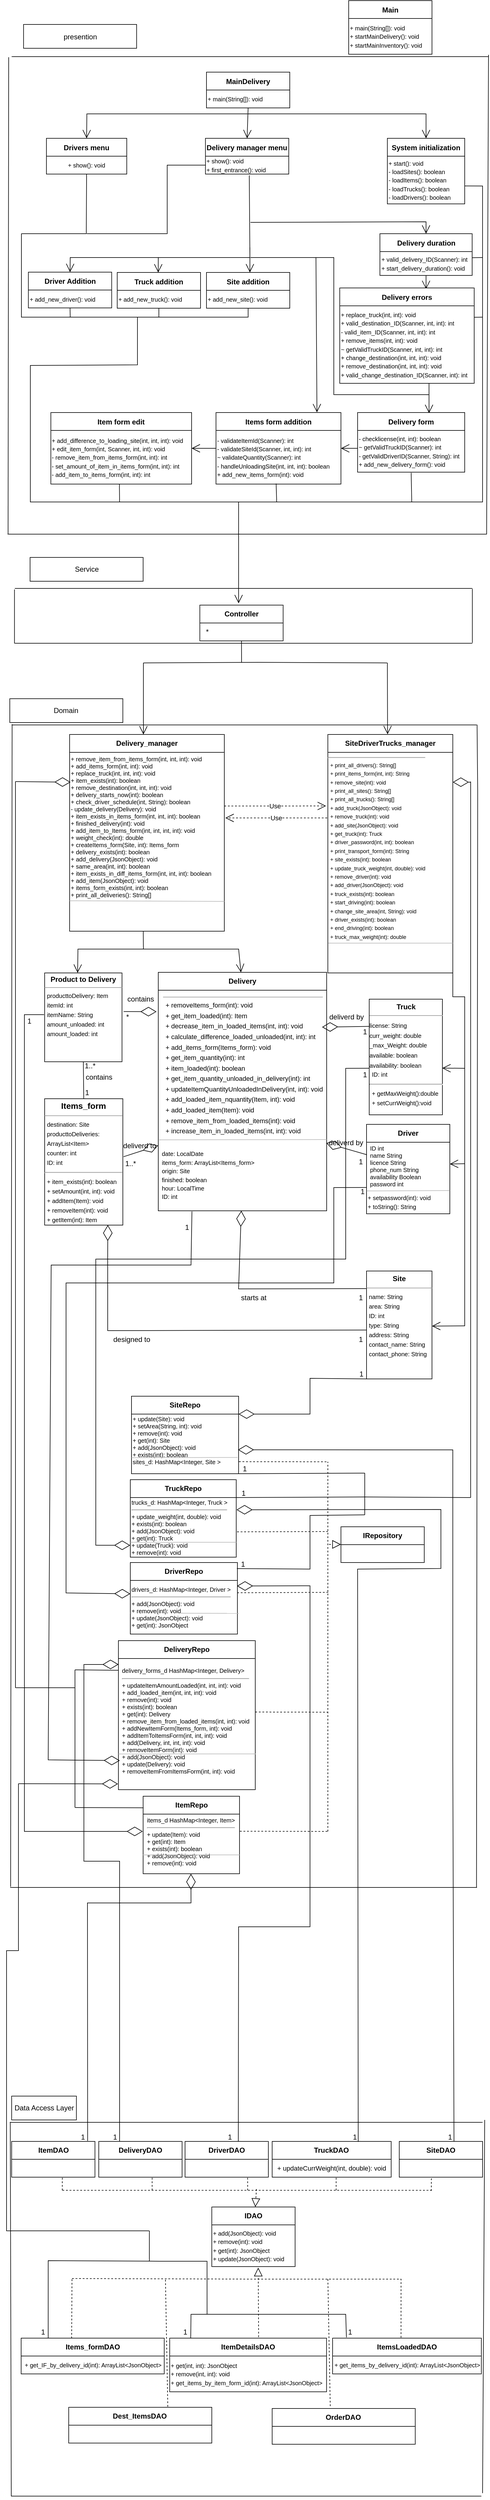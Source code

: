 <mxfile version="24.6.5" type="github">
  <diagram name="‫עמוד-1‬" id="QEyRfJSeKuUXjwShDbPV">
    <mxGraphModel dx="1050" dy="522" grid="1" gridSize="10" guides="1" tooltips="1" connect="1" arrows="1" fold="1" page="1" pageScale="1" pageWidth="827" pageHeight="1169" math="0" shadow="0">
      <root>
        <mxCell id="0" />
        <mxCell id="1" parent="0" />
        <mxCell id="l4jKO0WD0FbCoZLwUyIj-1" value="presention" style="rounded=0;whiteSpace=wrap;html=1;spacingBottom=-1;" vertex="1" parent="1">
          <mxGeometry x="38.59" y="49" width="190" height="40" as="geometry" />
        </mxCell>
        <mxCell id="l4jKO0WD0FbCoZLwUyIj-2" value="Delivery duration" style="swimlane;fontStyle=1;childLayout=stackLayout;horizontal=1;startSize=30;horizontalStack=0;resizeParent=1;resizeParentMax=0;resizeLast=0;collapsible=1;marginBottom=0;whiteSpace=wrap;html=1;spacingBottom=-1;" vertex="1" parent="1">
          <mxGeometry x="637.5" y="400" width="155" height="70" as="geometry" />
        </mxCell>
        <mxCell id="l4jKO0WD0FbCoZLwUyIj-3" value="&lt;font style=&quot;font-size: 10px;&quot;&gt;&lt;span style=&quot;background-color: rgb(255, 255, 255);&quot;&gt;+ valid_delivery_ID(Scanner): int&lt;/span&gt;&lt;br style=&quot;background-color: rgb(255, 255, 255);&quot;&gt;&lt;span style=&quot;background-color: rgb(255, 255, 255);&quot;&gt;+ start_delivery_duration(): void&lt;/span&gt;&lt;/font&gt;" style="text;html=1;align=left;verticalAlign=middle;resizable=0;points=[];autosize=1;strokeColor=none;fillColor=none;" vertex="1" parent="l4jKO0WD0FbCoZLwUyIj-2">
          <mxGeometry y="30" width="155" height="40" as="geometry" />
        </mxCell>
        <mxCell id="l4jKO0WD0FbCoZLwUyIj-4" value="Delivery form" style="swimlane;fontStyle=1;childLayout=stackLayout;horizontal=1;startSize=30;horizontalStack=0;resizeParent=1;resizeParentMax=0;resizeLast=0;collapsible=1;marginBottom=0;whiteSpace=wrap;html=1;spacingBottom=-1;" vertex="1" parent="1">
          <mxGeometry x="600" y="700" width="180" height="100" as="geometry" />
        </mxCell>
        <mxCell id="l4jKO0WD0FbCoZLwUyIj-5" value="&lt;font style=&quot;font-size: 10px;&quot;&gt;&lt;span style=&quot;background-color: rgb(255, 255, 255);&quot;&gt;- checklicense(int, int): boolean&lt;/span&gt;&lt;br style=&quot;background-color: rgb(255, 255, 255);&quot;&gt;&lt;span style=&quot;background-color: rgb(255, 255, 255);&quot;&gt;~ getValidTruckID(Scanner): int&lt;/span&gt;&lt;br style=&quot;background-color: rgb(255, 255, 255);&quot;&gt;&lt;span style=&quot;background-color: rgb(255, 255, 255);&quot;&gt;- getValidDriverID(Scanner, String): int&lt;/span&gt;&lt;br style=&quot;background-color: rgb(255, 255, 255);&quot;&gt;&lt;span style=&quot;background-color: rgb(255, 255, 255);&quot;&gt;+ add_new_delivery_form(): void&lt;/span&gt;&lt;/font&gt;" style="text;html=1;align=left;verticalAlign=middle;resizable=0;points=[];autosize=1;strokeColor=none;fillColor=none;" vertex="1" parent="l4jKO0WD0FbCoZLwUyIj-4">
          <mxGeometry y="30" width="180" height="70" as="geometry" />
        </mxCell>
        <mxCell id="l4jKO0WD0FbCoZLwUyIj-6" value="Delivery manager menu" style="swimlane;fontStyle=1;childLayout=stackLayout;horizontal=1;startSize=30;horizontalStack=0;resizeParent=1;resizeParentMax=0;resizeLast=0;collapsible=1;marginBottom=0;whiteSpace=wrap;html=1;spacingBottom=-1;" vertex="1" parent="1">
          <mxGeometry x="344.29" y="240" width="140" height="60" as="geometry" />
        </mxCell>
        <mxCell id="l4jKO0WD0FbCoZLwUyIj-7" value="&lt;font style=&quot;font-size: 10px;&quot;&gt;&lt;span style=&quot;text-wrap: nowrap; background-color: rgb(255, 255, 255);&quot;&gt;+ show(): void&lt;/span&gt;&lt;br style=&quot;text-wrap: nowrap; background-color: rgb(255, 255, 255);&quot;&gt;&lt;span style=&quot;text-wrap: nowrap; background-color: rgb(255, 255, 255);&quot;&gt;+ first_entrance(): void&lt;/span&gt;&lt;/font&gt;" style="text;html=1;align=left;verticalAlign=middle;whiteSpace=wrap;rounded=0;" vertex="1" parent="l4jKO0WD0FbCoZLwUyIj-6">
          <mxGeometry y="30" width="140" height="30" as="geometry" />
        </mxCell>
        <mxCell id="l4jKO0WD0FbCoZLwUyIj-8" value="Driver Addition" style="swimlane;fontStyle=1;childLayout=stackLayout;horizontal=1;startSize=30;horizontalStack=0;resizeParent=1;resizeParentMax=0;resizeLast=0;collapsible=1;marginBottom=0;whiteSpace=wrap;html=1;spacingBottom=-1;" vertex="1" parent="1">
          <mxGeometry x="46.7" y="464.5" width="140" height="60" as="geometry" />
        </mxCell>
        <mxCell id="l4jKO0WD0FbCoZLwUyIj-9" value="&lt;span style=&quot;background-color: rgb(255, 255, 255); font-size: 10px;&quot;&gt;+ add_new_driver(): void&lt;/span&gt;" style="text;html=1;align=left;verticalAlign=middle;resizable=0;points=[];autosize=1;strokeColor=none;fillColor=none;" vertex="1" parent="l4jKO0WD0FbCoZLwUyIj-8">
          <mxGeometry y="30" width="140" height="30" as="geometry" />
        </mxCell>
        <mxCell id="l4jKO0WD0FbCoZLwUyIj-10" value="Truck addition" style="swimlane;fontStyle=1;childLayout=stackLayout;horizontal=1;startSize=30;horizontalStack=0;resizeParent=1;resizeParentMax=0;resizeLast=0;collapsible=1;marginBottom=0;whiteSpace=wrap;html=1;spacingBottom=-1;" vertex="1" parent="1">
          <mxGeometry x="196" y="465" width="140" height="60" as="geometry" />
        </mxCell>
        <mxCell id="l4jKO0WD0FbCoZLwUyIj-11" value="&lt;span style=&quot;background-color: rgb(255, 255, 255); font-size: 10px;&quot;&gt;+ add_new_truck(): void&lt;/span&gt;" style="text;html=1;align=left;verticalAlign=middle;resizable=0;points=[];autosize=1;strokeColor=none;fillColor=none;" vertex="1" parent="l4jKO0WD0FbCoZLwUyIj-10">
          <mxGeometry y="30" width="140" height="30" as="geometry" />
        </mxCell>
        <mxCell id="l4jKO0WD0FbCoZLwUyIj-12" value="Site addition" style="swimlane;fontStyle=1;childLayout=stackLayout;horizontal=1;startSize=30;horizontalStack=0;resizeParent=1;resizeParentMax=0;resizeLast=0;collapsible=1;marginBottom=0;whiteSpace=wrap;html=1;spacingBottom=-1;" vertex="1" parent="1">
          <mxGeometry x="346.0" y="465" width="140" height="60" as="geometry" />
        </mxCell>
        <mxCell id="l4jKO0WD0FbCoZLwUyIj-13" value="&lt;span style=&quot;background-color: rgb(255, 255, 255); font-size: 10px;&quot;&gt;+ add_new_site(): void&lt;/span&gt;" style="text;html=1;align=left;verticalAlign=middle;resizable=0;points=[];autosize=1;strokeColor=none;fillColor=none;" vertex="1" parent="l4jKO0WD0FbCoZLwUyIj-12">
          <mxGeometry y="30" width="140" height="30" as="geometry" />
        </mxCell>
        <mxCell id="l4jKO0WD0FbCoZLwUyIj-14" value="Items form addition" style="swimlane;fontStyle=1;childLayout=stackLayout;horizontal=1;startSize=30;horizontalStack=0;resizeParent=1;resizeParentMax=0;resizeLast=0;collapsible=1;marginBottom=0;whiteSpace=wrap;html=1;spacingBottom=-1;" vertex="1" parent="1">
          <mxGeometry x="362" y="700" width="210" height="120" as="geometry" />
        </mxCell>
        <mxCell id="l4jKO0WD0FbCoZLwUyIj-15" value="&lt;font style=&quot;font-size: 10px;&quot;&gt;&lt;span style=&quot;background-color: rgb(255, 255, 255);&quot;&gt;- validateItemId(Scanner): int&lt;/span&gt;&lt;br style=&quot;background-color: rgb(255, 255, 255);&quot;&gt;&lt;span style=&quot;background-color: rgb(255, 255, 255);&quot;&gt;- validateSiteId(Scanner, int, int): int&lt;/span&gt;&lt;br style=&quot;background-color: rgb(255, 255, 255);&quot;&gt;&lt;span style=&quot;background-color: rgb(255, 255, 255);&quot;&gt;~ validateQuantity(Scanner): int&lt;/span&gt;&lt;br style=&quot;background-color: rgb(255, 255, 255);&quot;&gt;&lt;span style=&quot;background-color: rgb(255, 255, 255);&quot;&gt;- handleUnloadingSite(int, int, int): boolean&lt;/span&gt;&lt;br style=&quot;background-color: rgb(255, 255, 255);&quot;&gt;&lt;span style=&quot;background-color: rgb(255, 255, 255);&quot;&gt;+ add_new_items_form(int): void&lt;/span&gt;&lt;/font&gt;" style="text;html=1;align=left;verticalAlign=middle;resizable=0;points=[];autosize=1;strokeColor=none;fillColor=none;" vertex="1" parent="l4jKO0WD0FbCoZLwUyIj-14">
          <mxGeometry y="30" width="210" height="90" as="geometry" />
        </mxCell>
        <mxCell id="l4jKO0WD0FbCoZLwUyIj-16" value="Drivers menu" style="swimlane;fontStyle=1;childLayout=stackLayout;horizontal=1;startSize=30;horizontalStack=0;resizeParent=1;resizeParentMax=0;resizeLast=0;collapsible=1;marginBottom=0;whiteSpace=wrap;html=1;spacingBottom=-1;" vertex="1" parent="1">
          <mxGeometry x="77.04" y="240" width="135" height="60" as="geometry" />
        </mxCell>
        <mxCell id="l4jKO0WD0FbCoZLwUyIj-17" value="&lt;span style=&quot;text-align: left; text-wrap: nowrap; background-color: rgb(255, 255, 255);&quot;&gt;&lt;font style=&quot;font-size: 10px;&quot;&gt;+ show(): void&lt;/font&gt;&lt;/span&gt;" style="text;html=1;align=center;verticalAlign=middle;whiteSpace=wrap;rounded=0;" vertex="1" parent="l4jKO0WD0FbCoZLwUyIj-16">
          <mxGeometry y="30" width="135" height="30" as="geometry" />
        </mxCell>
        <mxCell id="l4jKO0WD0FbCoZLwUyIj-18" value="Item form edit" style="swimlane;fontStyle=1;childLayout=stackLayout;horizontal=1;startSize=30;horizontalStack=0;resizeParent=1;resizeParentMax=0;resizeLast=0;collapsible=1;marginBottom=0;whiteSpace=wrap;html=1;spacingBottom=-1;" vertex="1" parent="1">
          <mxGeometry x="84.47" y="700" width="236.53" height="120" as="geometry" />
        </mxCell>
        <mxCell id="l4jKO0WD0FbCoZLwUyIj-19" value="&lt;font style=&quot;font-size: 10px;&quot;&gt;&lt;span style=&quot;background-color: rgb(255, 255, 255);&quot;&gt;+ add_difference_to_loading_site(int, int, int): void&lt;/span&gt;&lt;br style=&quot;background-color: rgb(255, 255, 255);&quot;&gt;&lt;span style=&quot;background-color: rgb(255, 255, 255);&quot;&gt;+ edit_item_form(int, Scanner, int, int): void&lt;/span&gt;&lt;br style=&quot;background-color: rgb(255, 255, 255);&quot;&gt;&lt;span style=&quot;background-color: rgb(255, 255, 255);&quot;&gt;- remove_item_from_items_form(int, int): int&lt;/span&gt;&lt;br style=&quot;background-color: rgb(255, 255, 255);&quot;&gt;&lt;span style=&quot;background-color: rgb(255, 255, 255);&quot;&gt;- set_amount_of_item_in_items_form(int, int): int&lt;/span&gt;&lt;br style=&quot;background-color: rgb(255, 255, 255);&quot;&gt;&lt;span style=&quot;background-color: rgb(255, 255, 255);&quot;&gt;- add_item_to_items_form(int, int): int&lt;/span&gt;&lt;/font&gt;" style="text;html=1;align=left;verticalAlign=middle;resizable=0;points=[];autosize=1;strokeColor=none;fillColor=none;" vertex="1" parent="l4jKO0WD0FbCoZLwUyIj-18">
          <mxGeometry y="30" width="236.53" height="90" as="geometry" />
        </mxCell>
        <mxCell id="l4jKO0WD0FbCoZLwUyIj-20" value="System initialization" style="swimlane;fontStyle=1;childLayout=stackLayout;horizontal=1;startSize=30;horizontalStack=0;resizeParent=1;resizeParentMax=0;resizeLast=0;collapsible=1;marginBottom=0;whiteSpace=wrap;html=1;spacingBottom=-1;" vertex="1" parent="1">
          <mxGeometry x="650" y="240" width="130" height="110" as="geometry" />
        </mxCell>
        <mxCell id="l4jKO0WD0FbCoZLwUyIj-21" value="&lt;font style=&quot;font-size: 10px;&quot;&gt;&lt;span style=&quot;text-wrap: nowrap; background-color: rgb(255, 255, 255);&quot;&gt;+ start(): void&lt;/span&gt;&lt;br style=&quot;text-wrap: nowrap; background-color: rgb(255, 255, 255);&quot;&gt;&lt;span style=&quot;text-wrap: nowrap; background-color: rgb(255, 255, 255);&quot;&gt;- loadSites(): boolean&lt;/span&gt;&lt;br style=&quot;text-wrap: nowrap; background-color: rgb(255, 255, 255);&quot;&gt;&lt;span style=&quot;text-wrap: nowrap; background-color: rgb(255, 255, 255);&quot;&gt;- loadItems(): boolean&lt;/span&gt;&lt;br style=&quot;text-wrap: nowrap; background-color: rgb(255, 255, 255);&quot;&gt;&lt;span style=&quot;text-wrap: nowrap; background-color: rgb(255, 255, 255);&quot;&gt;- loadTrucks(): boolean&lt;/span&gt;&lt;br style=&quot;text-wrap: nowrap; background-color: rgb(255, 255, 255);&quot;&gt;&lt;span style=&quot;text-wrap: nowrap; background-color: rgb(255, 255, 255);&quot;&gt;- loadDrivers(): boolean&lt;/span&gt;&lt;/font&gt;" style="text;html=1;align=left;verticalAlign=middle;whiteSpace=wrap;rounded=0;" vertex="1" parent="l4jKO0WD0FbCoZLwUyIj-20">
          <mxGeometry y="30" width="130" height="80" as="geometry" />
        </mxCell>
        <mxCell id="l4jKO0WD0FbCoZLwUyIj-22" value="" style="endArrow=open;endSize=12;html=1;rounded=0;entryX=0.5;entryY=0;entryDx=0;entryDy=0;spacingBottom=-1;" edge="1" parent="1" target="l4jKO0WD0FbCoZLwUyIj-2">
          <mxGeometry width="160" relative="1" as="geometry">
            <mxPoint x="420" y="381" as="sourcePoint" />
            <mxPoint x="307.04" y="390" as="targetPoint" />
            <Array as="points">
              <mxPoint x="715" y="380" />
            </Array>
          </mxGeometry>
        </mxCell>
        <mxCell id="l4jKO0WD0FbCoZLwUyIj-23" value="" style="endArrow=open;endSize=12;html=1;rounded=0;entryX=0.5;entryY=0;entryDx=0;entryDy=0;spacingBottom=-1;" edge="1" parent="1" target="l4jKO0WD0FbCoZLwUyIj-8">
          <mxGeometry x="0.004" width="160" relative="1" as="geometry">
            <mxPoint x="270" y="440" as="sourcePoint" />
            <mxPoint x="377.04" y="382" as="targetPoint" />
            <Array as="points">
              <mxPoint x="117" y="440" />
            </Array>
            <mxPoint as="offset" />
          </mxGeometry>
        </mxCell>
        <mxCell id="l4jKO0WD0FbCoZLwUyIj-24" value="" style="endArrow=open;endSize=12;html=1;rounded=0;spacingBottom=-1;exitX=0.526;exitY=1.103;exitDx=0;exitDy=0;exitPerimeter=0;entryX=0.492;entryY=0.003;entryDx=0;entryDy=0;entryPerimeter=0;" edge="1" parent="1" target="l4jKO0WD0FbCoZLwUyIj-10">
          <mxGeometry width="160" relative="1" as="geometry">
            <mxPoint x="417.93" y="302.09" as="sourcePoint" />
            <mxPoint x="265" y="469" as="targetPoint" />
            <Array as="points">
              <mxPoint x="419" y="440" />
              <mxPoint x="265" y="440" />
            </Array>
          </mxGeometry>
        </mxCell>
        <mxCell id="l4jKO0WD0FbCoZLwUyIj-25" value="" style="endArrow=open;endSize=12;html=1;rounded=0;entryX=0.5;entryY=0;entryDx=0;entryDy=0;spacingBottom=-1;" edge="1" parent="1">
          <mxGeometry x="-0.016" y="2" width="160" relative="1" as="geometry">
            <mxPoint x="419" y="423" as="sourcePoint" />
            <mxPoint x="419.0" y="465" as="targetPoint" />
            <Array as="points" />
            <mxPoint as="offset" />
          </mxGeometry>
        </mxCell>
        <mxCell id="l4jKO0WD0FbCoZLwUyIj-26" value="" style="endArrow=open;endSize=12;html=1;rounded=0;entryX=0.808;entryY=-0.003;entryDx=0;entryDy=0;spacingBottom=-1;entryPerimeter=0;" edge="1" parent="1" target="l4jKO0WD0FbCoZLwUyIj-14">
          <mxGeometry width="160" relative="1" as="geometry">
            <mxPoint x="420" y="440" as="sourcePoint" />
            <mxPoint x="531" y="584" as="targetPoint" />
            <Array as="points">
              <mxPoint x="530" y="440" />
            </Array>
          </mxGeometry>
        </mxCell>
        <mxCell id="l4jKO0WD0FbCoZLwUyIj-27" value="" style="endArrow=open;endSize=12;html=1;rounded=0;entryX=0.667;entryY=0.01;entryDx=0;entryDy=0;entryPerimeter=0;spacingBottom=-1;" edge="1" parent="1" target="l4jKO0WD0FbCoZLwUyIj-4">
          <mxGeometry width="160" relative="1" as="geometry">
            <mxPoint x="530" y="440" as="sourcePoint" />
            <mxPoint x="715.16" y="582.92" as="targetPoint" />
            <Array as="points">
              <mxPoint x="560" y="440" />
              <mxPoint x="560" y="670" />
              <mxPoint x="720" y="670" />
            </Array>
          </mxGeometry>
        </mxCell>
        <mxCell id="l4jKO0WD0FbCoZLwUyIj-28" value="" style="endArrow=open;endSize=12;html=1;rounded=0;entryX=0.642;entryY=0.012;entryDx=0;entryDy=0;exitX=0.5;exitY=1;exitDx=0;exitDy=0;spacingBottom=-1;entryPerimeter=0;" edge="1" parent="1" source="l4jKO0WD0FbCoZLwUyIj-2" target="l4jKO0WD0FbCoZLwUyIj-191">
          <mxGeometry width="160" relative="1" as="geometry">
            <mxPoint x="52.04" y="570" as="sourcePoint" />
            <mxPoint x="212.04" y="570" as="targetPoint" />
          </mxGeometry>
        </mxCell>
        <mxCell id="l4jKO0WD0FbCoZLwUyIj-29" value="" style="endArrow=open;endSize=12;html=1;rounded=0;exitX=0;exitY=0.5;exitDx=0;exitDy=0;entryX=1;entryY=0.5;entryDx=0;entryDy=0;spacingBottom=-1;" edge="1" parent="1" source="l4jKO0WD0FbCoZLwUyIj-14" target="l4jKO0WD0FbCoZLwUyIj-18">
          <mxGeometry width="160" relative="1" as="geometry">
            <mxPoint x="585.58" y="570" as="sourcePoint" />
            <mxPoint x="183.54" y="630" as="targetPoint" />
          </mxGeometry>
        </mxCell>
        <mxCell id="l4jKO0WD0FbCoZLwUyIj-30" value="" style="endArrow=open;endSize=12;html=1;rounded=0;exitX=0.001;exitY=0.429;exitDx=0;exitDy=0;entryX=1;entryY=0.5;entryDx=0;entryDy=0;spacingBottom=-1;exitPerimeter=0;" edge="1" parent="1" source="l4jKO0WD0FbCoZLwUyIj-5" target="l4jKO0WD0FbCoZLwUyIj-14">
          <mxGeometry width="160" relative="1" as="geometry">
            <mxPoint x="297.04" y="510" as="sourcePoint" />
            <mxPoint x="457.04" y="510" as="targetPoint" />
            <mxPoint as="offset" />
          </mxGeometry>
        </mxCell>
        <mxCell id="l4jKO0WD0FbCoZLwUyIj-31" value="" style="line;strokeWidth=1;align=left;verticalAlign=middle;spacingTop=-1;spacingLeft=3;spacingRight=3;rotatable=0;labelPosition=right;points=[];portConstraint=eastwest;spacingBottom=-1;" vertex="1" parent="1">
          <mxGeometry x="18.59" y="99" width="801.41" height="8" as="geometry" />
        </mxCell>
        <mxCell id="l4jKO0WD0FbCoZLwUyIj-32" value="" style="line;strokeWidth=1;align=left;verticalAlign=middle;spacingTop=-1;spacingLeft=3;spacingRight=3;rotatable=0;labelPosition=right;points=[];portConstraint=eastwest;spacingBottom=-1;" vertex="1" parent="1">
          <mxGeometry x="11.78" y="900" width="805.04" height="8" as="geometry" />
        </mxCell>
        <mxCell id="l4jKO0WD0FbCoZLwUyIj-33" value="" style="endArrow=none;html=1;rounded=0;spacingBottom=-1;exitX=0.001;exitY=0.513;exitDx=0;exitDy=0;exitPerimeter=0;" edge="1" parent="1" source="l4jKO0WD0FbCoZLwUyIj-32">
          <mxGeometry width="50" height="50" relative="1" as="geometry">
            <mxPoint x="10" y="620" as="sourcePoint" />
            <mxPoint x="13.59" y="104" as="targetPoint" />
          </mxGeometry>
        </mxCell>
        <mxCell id="l4jKO0WD0FbCoZLwUyIj-34" value="" style="endArrow=none;html=1;rounded=0;exitX=1;exitY=0.545;exitDx=0;exitDy=0;exitPerimeter=0;spacingBottom=-1;" edge="1" parent="1" source="l4jKO0WD0FbCoZLwUyIj-32">
          <mxGeometry width="50" height="50" relative="1" as="geometry">
            <mxPoint x="814.045" y="612" as="sourcePoint" />
            <mxPoint x="820" y="100" as="targetPoint" />
          </mxGeometry>
        </mxCell>
        <mxCell id="l4jKO0WD0FbCoZLwUyIj-35" value="Service" style="rounded=0;whiteSpace=wrap;html=1;" vertex="1" parent="1">
          <mxGeometry x="49.54" y="943" width="190" height="40" as="geometry" />
        </mxCell>
        <mxCell id="l4jKO0WD0FbCoZLwUyIj-36" value="&lt;b&gt;Controller&lt;/b&gt;" style="swimlane;fontStyle=0;childLayout=stackLayout;horizontal=1;startSize=30;horizontalStack=0;resizeParent=1;resizeParentMax=0;resizeLast=0;collapsible=1;marginBottom=0;whiteSpace=wrap;html=1;" vertex="1" parent="1">
          <mxGeometry x="334.84" y="1023" width="140" height="60" as="geometry" />
        </mxCell>
        <mxCell id="l4jKO0WD0FbCoZLwUyIj-37" value="" style="line;strokeWidth=1;fillColor=none;align=left;verticalAlign=middle;spacingTop=-1;spacingLeft=3;spacingRight=3;rotatable=0;labelPosition=right;points=[];portConstraint=eastwest;strokeColor=inherit;" vertex="1" parent="1">
          <mxGeometry x="23.84" y="991" width="769" height="8" as="geometry" />
        </mxCell>
        <mxCell id="l4jKO0WD0FbCoZLwUyIj-38" value="" style="line;strokeWidth=1;fillColor=none;align=left;verticalAlign=middle;spacingTop=-1;spacingLeft=3;spacingRight=3;rotatable=0;labelPosition=right;points=[];portConstraint=eastwest;strokeColor=inherit;" vertex="1" parent="1">
          <mxGeometry x="23.54" y="1083" width="769.3" height="8" as="geometry" />
        </mxCell>
        <mxCell id="l4jKO0WD0FbCoZLwUyIj-39" value="" style="endArrow=none;html=1;rounded=0;entryX=0.001;entryY=0.6;entryDx=0;entryDy=0;entryPerimeter=0;exitX=0.001;exitY=0.65;exitDx=0;exitDy=0;exitPerimeter=0;" edge="1" parent="1">
          <mxGeometry width="50" height="50" relative="1" as="geometry">
            <mxPoint x="23.34" y="1087.2" as="sourcePoint" />
            <mxPoint x="23.34" y="996.8" as="targetPoint" />
          </mxGeometry>
        </mxCell>
        <mxCell id="l4jKO0WD0FbCoZLwUyIj-40" value="" style="endArrow=none;html=1;rounded=0;entryX=0.001;entryY=0.6;entryDx=0;entryDy=0;entryPerimeter=0;exitX=0.001;exitY=0.65;exitDx=0;exitDy=0;exitPerimeter=0;" edge="1" parent="1">
          <mxGeometry width="50" height="50" relative="1" as="geometry">
            <mxPoint x="792.84" y="1086.2" as="sourcePoint" />
            <mxPoint x="792.84" y="995.8" as="targetPoint" />
          </mxGeometry>
        </mxCell>
        <mxCell id="l4jKO0WD0FbCoZLwUyIj-41" value="Domain" style="rounded=0;whiteSpace=wrap;html=1;" vertex="1" parent="1">
          <mxGeometry x="15.46" y="1180" width="190" height="40" as="geometry" />
        </mxCell>
        <mxCell id="l4jKO0WD0FbCoZLwUyIj-42" value="Driver" style="swimlane;childLayout=stackLayout;horizontal=1;startSize=30;horizontalStack=0;resizeParent=1;resizeParentMax=0;resizeLast=0;collapsible=1;marginBottom=0;whiteSpace=wrap;html=1;" vertex="1" parent="1">
          <mxGeometry x="615" y="1894" width="140" height="150" as="geometry" />
        </mxCell>
        <mxCell id="l4jKO0WD0FbCoZLwUyIj-43" value="ID int&amp;nbsp;&lt;div&gt;name String&lt;/div&gt;&lt;div&gt;licence String&lt;/div&gt;&lt;div&gt;phone_num String&lt;/div&gt;&lt;div&gt;availability Boolean&lt;/div&gt;&lt;div&gt;password int&lt;/div&gt;" style="text;strokeColor=none;fillColor=none;align=left;verticalAlign=middle;spacingLeft=4;spacingRight=4;overflow=hidden;points=[[0,0.5],[1,0.5]];portConstraint=eastwest;rotatable=0;whiteSpace=wrap;html=1;fontColor=#000000;labelBackgroundColor=none;fontSize=10;" vertex="1" parent="l4jKO0WD0FbCoZLwUyIj-42">
          <mxGeometry y="30" width="140" height="80" as="geometry" />
        </mxCell>
        <mxCell id="l4jKO0WD0FbCoZLwUyIj-44" value="&lt;font style=&quot;font-size: 10px;&quot;&gt;&lt;span style=&quot;background-color: rgb(255, 255, 255);&quot;&gt;+ setpassword(int): void&lt;/span&gt;&lt;br style=&quot;background-color: rgb(255, 255, 255);&quot;&gt;&lt;span style=&quot;background-color: rgb(255, 255, 255);&quot;&gt;+ toString(): String&lt;/span&gt;&lt;/font&gt;" style="text;html=1;align=left;verticalAlign=middle;resizable=0;points=[];autosize=1;strokeColor=none;fillColor=none;" vertex="1" parent="l4jKO0WD0FbCoZLwUyIj-42">
          <mxGeometry y="110" width="140" height="40" as="geometry" />
        </mxCell>
        <mxCell id="l4jKO0WD0FbCoZLwUyIj-45" value="" style="endArrow=none;html=1;rounded=0;entryX=0.998;entryY=0.025;entryDx=0;entryDy=0;entryPerimeter=0;exitX=0.002;exitY=0.042;exitDx=0;exitDy=0;exitPerimeter=0;fontColor=#D6D6D6;strokeColor=#BABABA;" edge="1" parent="l4jKO0WD0FbCoZLwUyIj-42" source="l4jKO0WD0FbCoZLwUyIj-44" target="l4jKO0WD0FbCoZLwUyIj-44">
          <mxGeometry width="50" height="50" relative="1" as="geometry">
            <mxPoint x="-339" y="56" as="sourcePoint" />
            <mxPoint x="-65" y="56" as="targetPoint" />
          </mxGeometry>
        </mxCell>
        <mxCell id="l4jKO0WD0FbCoZLwUyIj-46" value="Delivery" style="swimlane;childLayout=stackLayout;horizontal=1;startSize=30;horizontalStack=0;resizeParent=1;resizeParentMax=0;resizeLast=0;collapsible=1;marginBottom=0;whiteSpace=wrap;html=1;" vertex="1" parent="1">
          <mxGeometry x="265" y="1639" width="283" height="400" as="geometry" />
        </mxCell>
        <mxCell id="l4jKO0WD0FbCoZLwUyIj-47" value="&lt;hr style=&quot;text-align: left; background-color: rgb(255, 255, 255); font-size: 11px;&quot; size=&quot;1&quot;&gt;&lt;p style=&quot;text-align: left; background-color: rgb(255, 255, 255); margin: 0px 0px 0px 4px; line-height: 1.6; font-size: 11px;&quot;&gt;&lt;font style=&quot;font-size: 11px;&quot;&gt;+ removeItems_form(int): void&lt;br&gt;+ get_item_loaded(int): Item&lt;br&gt;+ decrease_item_in_loaded_items(int, int): void&lt;br&gt;+ calculate_difference_loaded_unloaded(int, int): int&lt;br&gt;+ add_items_form(Items_form): void&lt;br&gt;+ get_item_quantity(int): int&lt;br&gt;+ item_loaded(int): boolean&lt;br&gt;+ get_item_quantity_unloaded_in_delivery(int): int&lt;br&gt;+ updateItemQuantityUnloadedInDelivery(int, int): void&lt;br&gt;+ add_loaded_item_nquantity(Item, int): void&lt;br&gt;+ add_loaded_item(Item): void&lt;br&gt;+ remove_item_from_loaded_items(int): void&lt;br&gt;+ increase_item_in_loaded_items(int, int): void&lt;/font&gt;&lt;/p&gt;" style="text;html=1;align=center;verticalAlign=middle;resizable=0;points=[];autosize=1;strokeColor=none;fillColor=none;" vertex="1" parent="l4jKO0WD0FbCoZLwUyIj-46">
          <mxGeometry y="30" width="283" height="250" as="geometry" />
        </mxCell>
        <mxCell id="l4jKO0WD0FbCoZLwUyIj-48" value="&lt;font style=&quot;font-size: 10px;&quot;&gt;&lt;span style=&quot;text-wrap: nowrap; background-color: rgb(255, 255, 255);&quot;&gt;date: LocalDate&lt;/span&gt;&lt;br style=&quot;text-wrap: nowrap; background-color: rgb(255, 255, 255);&quot;&gt;&lt;span style=&quot;text-wrap: nowrap; background-color: rgb(255, 255, 255);&quot;&gt;items_form: ArrayList&amp;lt;Items_form&amp;gt;&lt;/span&gt;&lt;br style=&quot;text-wrap: nowrap; background-color: rgb(255, 255, 255);&quot;&gt;&lt;span style=&quot;text-wrap: nowrap; background-color: rgb(255, 255, 255);&quot;&gt;origin: Site&lt;/span&gt;&lt;br style=&quot;text-wrap: nowrap; background-color: rgb(255, 255, 255);&quot;&gt;&lt;span style=&quot;text-wrap: nowrap; background-color: rgb(255, 255, 255);&quot;&gt;finished: boolean&lt;/span&gt;&lt;br style=&quot;text-wrap: nowrap; background-color: rgb(255, 255, 255);&quot;&gt;&lt;span style=&quot;text-wrap: nowrap; background-color: rgb(255, 255, 255);&quot;&gt;hour: LocalTime&lt;/span&gt;&lt;br style=&quot;text-wrap: nowrap; background-color: rgb(255, 255, 255);&quot;&gt;&lt;span style=&quot;text-wrap: nowrap; background-color: rgb(255, 255, 255);&quot;&gt;ID: int&lt;/span&gt;&lt;/font&gt;" style="text;strokeColor=none;fillColor=none;align=left;verticalAlign=middle;spacingLeft=4;spacingRight=4;overflow=hidden;points=[[0,0.5],[1,0.5]];portConstraint=eastwest;rotatable=0;whiteSpace=wrap;html=1;fontColor=#000000;labelBackgroundColor=none;" vertex="1" parent="l4jKO0WD0FbCoZLwUyIj-46">
          <mxGeometry y="280" width="283" height="120" as="geometry" />
        </mxCell>
        <mxCell id="l4jKO0WD0FbCoZLwUyIj-49" value="" style="endArrow=none;html=1;rounded=0;entryX=1;entryY=1.002;entryDx=0;entryDy=0;entryPerimeter=0;exitX=0.005;exitY=1.004;exitDx=0;exitDy=0;exitPerimeter=0;fontColor=#D6D6D6;strokeColor=#BABABA;" edge="1" parent="l4jKO0WD0FbCoZLwUyIj-46" source="l4jKO0WD0FbCoZLwUyIj-47" target="l4jKO0WD0FbCoZLwUyIj-47">
          <mxGeometry width="50" height="50" relative="1" as="geometry">
            <mxPoint x="-55" y="255" as="sourcePoint" />
            <mxPoint x="-5" y="205" as="targetPoint" />
          </mxGeometry>
        </mxCell>
        <mxCell id="l4jKO0WD0FbCoZLwUyIj-50" value="SiteDriverTrucks_manager" style="swimlane;childLayout=stackLayout;horizontal=1;startSize=30;horizontalStack=0;resizeParent=1;resizeParentMax=0;resizeLast=0;collapsible=1;marginBottom=0;whiteSpace=wrap;html=1;fontColor=#000000;labelBackgroundColor=none;" vertex="1" parent="1">
          <mxGeometry x="550" y="1240" width="210" height="400" as="geometry">
            <mxRectangle x="290" y="1070" width="90" height="30" as="alternateBounds" />
          </mxGeometry>
        </mxCell>
        <mxCell id="l4jKO0WD0FbCoZLwUyIj-51" value="&lt;hr style=&quot;text-wrap: nowrap; font-size: 9px;&quot;&gt;&lt;p style=&quot;margin: 0px 0px 0px 4px; line-height: 1.6; font-size: 9px;&quot;&gt;&lt;font style=&quot;font-size: 9px;&quot;&gt;+ print_all_drivers(): String[]&lt;br style=&quot;font-size: 9px;&quot;&gt;+ print_items_form(int, int): String&lt;br style=&quot;font-size: 9px;&quot;&gt;+ remove_site(int): void&lt;br style=&quot;font-size: 9px;&quot;&gt;+ print_all_sites(): String[]&lt;br style=&quot;font-size: 9px;&quot;&gt;+ print_all_trucks(): String[]&lt;br style=&quot;font-size: 9px;&quot;&gt;+ add_truck(JsonObject): void&lt;br style=&quot;font-size: 9px;&quot;&gt;+ remove_truck(int): void&lt;br style=&quot;font-size: 9px;&quot;&gt;+ add_site(JsonObject): void&lt;br style=&quot;font-size: 9px;&quot;&gt;+ get_truck(int): Truck&lt;br style=&quot;font-size: 9px;&quot;&gt;+ driver_password(int, int): boolean&lt;br style=&quot;font-size: 9px;&quot;&gt;+ print_transport_form(int): String&lt;br style=&quot;font-size: 9px;&quot;&gt;+ site_exists(int): boolean&lt;br style=&quot;font-size: 9px;&quot;&gt;+ update_truck_weight(int, double): void&lt;br style=&quot;font-size: 9px;&quot;&gt;+ remove_driver(int): void&lt;br style=&quot;font-size: 9px;&quot;&gt;+ add_driver(JsonObject): void&lt;br style=&quot;font-size: 9px;&quot;&gt;+ truck_exists(int): boolean&lt;br style=&quot;font-size: 9px;&quot;&gt;+ start_driving(int): boolean&lt;br style=&quot;font-size: 9px;&quot;&gt;+ change_site_area(int, String): void&lt;br style=&quot;font-size: 9px;&quot;&gt;+ driver_exists(int): boolean&lt;br style=&quot;font-size: 9px;&quot;&gt;+ end_driving(int): boolean&lt;br style=&quot;font-size: 9px;&quot;&gt;+ truck_max_weight(int): double&lt;/font&gt;&lt;/p&gt;" style="text;strokeColor=none;fillColor=none;align=left;verticalAlign=middle;spacingLeft=0;spacingRight=4;overflow=hidden;points=[[0,0.5],[1,0.5]];portConstraint=eastwest;rotatable=0;whiteSpace=wrap;html=1;spacing=0;labelBackgroundColor=none;fontSize=9;" vertex="1" parent="l4jKO0WD0FbCoZLwUyIj-50">
          <mxGeometry y="30" width="210" height="320" as="geometry" />
        </mxCell>
        <mxCell id="l4jKO0WD0FbCoZLwUyIj-52" value="" style="endArrow=none;html=1;rounded=0;entryX=1;entryY=0;entryDx=0;entryDy=0;exitX=0.004;exitY=1;exitDx=0;exitDy=0;exitPerimeter=0;fontColor=#D6D6D6;strokeColor=#BABABA;" edge="1" parent="l4jKO0WD0FbCoZLwUyIj-50" source="l4jKO0WD0FbCoZLwUyIj-51" target="l4jKO0WD0FbCoZLwUyIj-53">
          <mxGeometry width="50" height="50" relative="1" as="geometry">
            <mxPoint x="-20" y="350" as="sourcePoint" />
            <mxPoint x="254" y="350" as="targetPoint" />
          </mxGeometry>
        </mxCell>
        <mxCell id="l4jKO0WD0FbCoZLwUyIj-53" value="&lt;div style=&quot;font-size: 9px;&quot;&gt;&lt;br&gt;&lt;/div&gt;" style="text;strokeColor=none;align=left;fillColor=none;html=1;verticalAlign=middle;whiteSpace=wrap;rounded=0;fontSize=10;spacingLeft=1;spacingRight=0;" vertex="1" parent="l4jKO0WD0FbCoZLwUyIj-50">
          <mxGeometry y="350" width="210" height="50" as="geometry" />
        </mxCell>
        <mxCell id="l4jKO0WD0FbCoZLwUyIj-54" value="1" style="text;html=1;align=center;verticalAlign=middle;resizable=0;points=[];autosize=1;strokeColor=none;fillColor=none;" vertex="1" parent="1">
          <mxGeometry x="596.53" y="1724" width="30" height="30" as="geometry" />
        </mxCell>
        <mxCell id="l4jKO0WD0FbCoZLwUyIj-55" value="" style="endArrow=diamondThin;endFill=0;endSize=24;html=1;rounded=0;exitX=0;exitY=0.163;exitDx=0;exitDy=0;exitPerimeter=0;entryX=0.493;entryY=0.999;entryDx=0;entryDy=0;entryPerimeter=0;" edge="1" parent="1" source="l4jKO0WD0FbCoZLwUyIj-197" target="l4jKO0WD0FbCoZLwUyIj-48">
          <mxGeometry width="160" relative="1" as="geometry">
            <mxPoint x="587.14" y="2039.14" as="sourcePoint" />
            <mxPoint x="430" y="1990" as="targetPoint" />
            <Array as="points">
              <mxPoint x="400" y="2170" />
            </Array>
          </mxGeometry>
        </mxCell>
        <mxCell id="l4jKO0WD0FbCoZLwUyIj-56" value="" style="endArrow=diamondThin;endFill=0;endSize=24;html=1;rounded=0;entryX=0.998;entryY=0.053;entryDx=0;entryDy=0;entryPerimeter=0;" edge="1" parent="1" target="l4jKO0WD0FbCoZLwUyIj-48">
          <mxGeometry width="160" relative="1" as="geometry">
            <mxPoint x="615.64" y="1945" as="sourcePoint" />
            <mxPoint x="546.36" y="1943.88" as="targetPoint" />
            <Array as="points" />
          </mxGeometry>
        </mxCell>
        <mxCell id="l4jKO0WD0FbCoZLwUyIj-57" value="" style="endArrow=diamondThin;endFill=0;endSize=24;html=1;rounded=0;entryX=-0.009;entryY=1.061;entryDx=0;entryDy=0;entryPerimeter=0;exitX=0.997;exitY=1.022;exitDx=0;exitDy=0;exitPerimeter=0;" edge="1" parent="1" source="l4jKO0WD0FbCoZLwUyIj-65" target="l4jKO0WD0FbCoZLwUyIj-65">
          <mxGeometry width="160" relative="1" as="geometry">
            <mxPoint x="612" y="1730" as="sourcePoint" />
            <mxPoint x="562" y="1729" as="targetPoint" />
            <Array as="points" />
          </mxGeometry>
        </mxCell>
        <mxCell id="l4jKO0WD0FbCoZLwUyIj-58" value="" style="endArrow=diamondThin;endFill=0;endSize=24;html=1;rounded=0;exitX=1.009;exitY=0.459;exitDx=0;exitDy=0;exitPerimeter=0;entryX=-0.001;entryY=0.087;entryDx=0;entryDy=0;entryPerimeter=0;" edge="1" parent="1" source="l4jKO0WD0FbCoZLwUyIj-196" target="l4jKO0WD0FbCoZLwUyIj-48">
          <mxGeometry width="160" relative="1" as="geometry">
            <mxPoint x="209.75" y="1948.47" as="sourcePoint" />
            <mxPoint x="266.375" y="1766.89" as="targetPoint" />
          </mxGeometry>
        </mxCell>
        <mxCell id="l4jKO0WD0FbCoZLwUyIj-59" value="1" style="text;html=1;align=center;verticalAlign=middle;resizable=0;points=[];autosize=1;strokeColor=none;fillColor=none;" vertex="1" parent="1">
          <mxGeometry x="589.5" y="1942" width="30" height="30" as="geometry" />
        </mxCell>
        <mxCell id="l4jKO0WD0FbCoZLwUyIj-60" value="" style="endArrow=open;endSize=12;html=1;rounded=0;entryX=0.491;entryY=0;entryDx=0;entryDy=0;entryPerimeter=0;" edge="1" parent="1" target="l4jKO0WD0FbCoZLwUyIj-46">
          <mxGeometry width="160" relative="1" as="geometry">
            <mxPoint x="240" y="1600" as="sourcePoint" />
            <mxPoint x="461" y="1613" as="targetPoint" />
            <Array as="points">
              <mxPoint x="320" y="1600" />
              <mxPoint x="400" y="1600" />
            </Array>
          </mxGeometry>
        </mxCell>
        <mxCell id="l4jKO0WD0FbCoZLwUyIj-61" value="MainDelivery" style="swimlane;fontStyle=1;childLayout=stackLayout;horizontal=1;startSize=30;horizontalStack=0;resizeParent=1;resizeParentMax=0;resizeLast=0;collapsible=1;marginBottom=0;whiteSpace=wrap;html=1;spacingBottom=-1;" vertex="1" parent="1">
          <mxGeometry x="346.0" y="129" width="140" height="60" as="geometry" />
        </mxCell>
        <mxCell id="l4jKO0WD0FbCoZLwUyIj-62" value="&lt;span style=&quot;background-color: rgb(255, 255, 255);&quot;&gt;&lt;font style=&quot;font-size: 10px;&quot;&gt;+ main(String[]): void&lt;/font&gt;&lt;/span&gt;" style="text;html=1;align=left;verticalAlign=middle;resizable=0;points=[];autosize=1;strokeColor=none;fillColor=none;" vertex="1" parent="l4jKO0WD0FbCoZLwUyIj-61">
          <mxGeometry y="30" width="140" height="30" as="geometry" />
        </mxCell>
        <mxCell id="l4jKO0WD0FbCoZLwUyIj-63" value="1" style="text;html=1;align=center;verticalAlign=middle;resizable=0;points=[];autosize=1;strokeColor=none;fillColor=none;" vertex="1" parent="1">
          <mxGeometry x="589.5" y="2240" width="30" height="30" as="geometry" />
        </mxCell>
        <mxCell id="l4jKO0WD0FbCoZLwUyIj-64" value="starts at" style="text;html=1;align=center;verticalAlign=middle;resizable=0;points=[];autosize=1;strokeColor=none;fillColor=none;" vertex="1" parent="1">
          <mxGeometry x="390" y="2170" width="70" height="30" as="geometry" />
        </mxCell>
        <mxCell id="l4jKO0WD0FbCoZLwUyIj-65" value="deliverd by" style="text;html=1;align=center;verticalAlign=middle;resizable=0;points=[];autosize=1;strokeColor=none;fillColor=none;" vertex="1" parent="1">
          <mxGeometry x="541" y="1699" width="80" height="30" as="geometry" />
        </mxCell>
        <mxCell id="l4jKO0WD0FbCoZLwUyIj-66" value="deliverd by" style="text;html=1;align=center;verticalAlign=middle;resizable=0;points=[];autosize=1;strokeColor=none;fillColor=none;rotation=0;" vertex="1" parent="1">
          <mxGeometry x="539.5" y="1910" width="80" height="30" as="geometry" />
        </mxCell>
        <mxCell id="l4jKO0WD0FbCoZLwUyIj-67" value="deliverd to&amp;nbsp;" style="text;html=1;align=center;verticalAlign=middle;resizable=0;points=[];autosize=1;strokeColor=none;fillColor=none;" vertex="1" parent="1">
          <mxGeometry x="195" y="1915" width="80" height="30" as="geometry" />
        </mxCell>
        <mxCell id="l4jKO0WD0FbCoZLwUyIj-68" value="" style="line;strokeWidth=1;fillColor=none;align=left;verticalAlign=middle;spacingTop=-1;spacingLeft=3;spacingRight=3;rotatable=0;labelPosition=right;points=[];portConstraint=eastwest;strokeColor=inherit;" vertex="1" parent="1">
          <mxGeometry x="18.59" y="1220" width="781.41" height="8" as="geometry" />
        </mxCell>
        <mxCell id="l4jKO0WD0FbCoZLwUyIj-69" value="" style="line;strokeWidth=1;fillColor=none;align=left;verticalAlign=middle;spacingTop=-1;spacingLeft=3;spacingRight=3;rotatable=0;labelPosition=right;points=[];portConstraint=eastwest;strokeColor=inherit;" vertex="1" parent="1">
          <mxGeometry x="16.07" y="3170" width="784.54" height="8" as="geometry" />
        </mxCell>
        <mxCell id="l4jKO0WD0FbCoZLwUyIj-70" value="" style="endArrow=none;html=1;rounded=0;exitX=0.001;exitY=0.351;exitDx=0;exitDy=0;exitPerimeter=0;entryX=0.001;entryY=0.34;entryDx=0;entryDy=0;entryPerimeter=0;" edge="1" parent="1" source="l4jKO0WD0FbCoZLwUyIj-69" target="l4jKO0WD0FbCoZLwUyIj-68">
          <mxGeometry width="50" height="50" relative="1" as="geometry">
            <mxPoint x="19.05" y="2253" as="sourcePoint" />
            <mxPoint x="19" y="1253" as="targetPoint" />
          </mxGeometry>
        </mxCell>
        <mxCell id="l4jKO0WD0FbCoZLwUyIj-71" value="" style="endArrow=none;html=1;rounded=0;entryX=1.001;entryY=0.431;entryDx=0;entryDy=0;entryPerimeter=0;exitX=0.999;exitY=0.451;exitDx=0;exitDy=0;exitPerimeter=0;" edge="1" parent="1" source="l4jKO0WD0FbCoZLwUyIj-69" target="l4jKO0WD0FbCoZLwUyIj-68">
          <mxGeometry width="50" height="50" relative="1" as="geometry">
            <mxPoint x="800" y="3090" as="sourcePoint" />
            <mxPoint x="802" y="1240" as="targetPoint" />
            <Array as="points">
              <mxPoint x="801.8" y="1334" />
            </Array>
          </mxGeometry>
        </mxCell>
        <mxCell id="l4jKO0WD0FbCoZLwUyIj-72" value="" style="endArrow=open;endSize=12;html=1;rounded=0;exitX=0.5;exitY=1;exitDx=0;exitDy=0;entryX=0.5;entryY=0;entryDx=0;entryDy=0;spacingBottom=-1;" edge="1" parent="1" source="l4jKO0WD0FbCoZLwUyIj-61" target="l4jKO0WD0FbCoZLwUyIj-6">
          <mxGeometry x="-0.529" y="27" width="160" relative="1" as="geometry">
            <mxPoint x="116" y="189" as="sourcePoint" />
            <mxPoint x="276" y="189" as="targetPoint" />
            <Array as="points" />
            <mxPoint as="offset" />
          </mxGeometry>
        </mxCell>
        <mxCell id="l4jKO0WD0FbCoZLwUyIj-73" value="" style="endArrow=open;endSize=12;html=1;rounded=0;entryX=0.5;entryY=0;entryDx=0;entryDy=0;spacingBottom=-1;" edge="1" parent="1" target="l4jKO0WD0FbCoZLwUyIj-20">
          <mxGeometry width="160" relative="1" as="geometry">
            <mxPoint x="416" y="199" as="sourcePoint" />
            <mxPoint x="565" y="219" as="targetPoint" />
            <Array as="points">
              <mxPoint x="715" y="199" />
            </Array>
          </mxGeometry>
        </mxCell>
        <mxCell id="l4jKO0WD0FbCoZLwUyIj-74" value="" style="endArrow=open;endSize=12;html=1;rounded=0;entryX=0.5;entryY=0;entryDx=0;entryDy=0;spacingBottom=-1;" edge="1" parent="1" target="l4jKO0WD0FbCoZLwUyIj-16">
          <mxGeometry x="-0.529" y="27" width="160" relative="1" as="geometry">
            <mxPoint x="415" y="199" as="sourcePoint" />
            <mxPoint x="177" y="259" as="targetPoint" />
            <Array as="points">
              <mxPoint x="145" y="199" />
            </Array>
            <mxPoint as="offset" />
          </mxGeometry>
        </mxCell>
        <mxCell id="l4jKO0WD0FbCoZLwUyIj-75" value="" style="endArrow=open;endSize=12;html=1;rounded=0;" edge="1" parent="1">
          <mxGeometry x="-0.016" y="2" width="160" relative="1" as="geometry">
            <mxPoint x="400" y="850" as="sourcePoint" />
            <mxPoint x="400" y="1020" as="targetPoint" />
            <Array as="points" />
            <mxPoint as="offset" />
          </mxGeometry>
        </mxCell>
        <mxCell id="l4jKO0WD0FbCoZLwUyIj-76" value="" style="endArrow=none;html=1;rounded=0;spacingBottom=-1;" edge="1" parent="1">
          <mxGeometry width="50" height="50" relative="1" as="geometry">
            <mxPoint x="120" y="540" as="sourcePoint" />
            <mxPoint x="270" y="540" as="targetPoint" />
            <Array as="points">
              <mxPoint x="170" y="540" />
            </Array>
          </mxGeometry>
        </mxCell>
        <mxCell id="l4jKO0WD0FbCoZLwUyIj-77" value="" style="endArrow=none;html=1;rounded=0;entryX=0.5;entryY=1;entryDx=0;entryDy=0;spacingBottom=-1;" edge="1" parent="1" target="l4jKO0WD0FbCoZLwUyIj-8">
          <mxGeometry width="50" height="50" relative="1" as="geometry">
            <mxPoint x="117" y="540" as="sourcePoint" />
            <mxPoint x="168" y="545" as="targetPoint" />
          </mxGeometry>
        </mxCell>
        <mxCell id="l4jKO0WD0FbCoZLwUyIj-78" value="" style="endArrow=none;html=1;rounded=0;entryX=0.5;entryY=1;entryDx=0;entryDy=0;spacingBottom=-1;" edge="1" parent="1" target="l4jKO0WD0FbCoZLwUyIj-10">
          <mxGeometry width="50" height="50" relative="1" as="geometry">
            <mxPoint x="266" y="540" as="sourcePoint" />
            <mxPoint x="104" y="553" as="targetPoint" />
          </mxGeometry>
        </mxCell>
        <mxCell id="l4jKO0WD0FbCoZLwUyIj-79" value="" style="endArrow=none;html=1;rounded=0;entryX=0.5;entryY=1;entryDx=0;entryDy=0;spacingBottom=-1;" edge="1" parent="1" target="l4jKO0WD0FbCoZLwUyIj-12">
          <mxGeometry width="50" height="50" relative="1" as="geometry">
            <mxPoint x="270" y="540" as="sourcePoint" />
            <mxPoint x="365" y="542.5" as="targetPoint" />
            <Array as="points">
              <mxPoint x="416" y="540" />
            </Array>
          </mxGeometry>
        </mxCell>
        <mxCell id="l4jKO0WD0FbCoZLwUyIj-80" value="" style="endArrow=none;html=1;rounded=0;spacingBottom=-1;" edge="1" parent="1">
          <mxGeometry width="50" height="50" relative="1" as="geometry">
            <mxPoint x="350" y="850" as="sourcePoint" />
            <mxPoint x="230" y="540" as="targetPoint" />
            <Array as="points">
              <mxPoint x="220" y="850" />
              <mxPoint x="50" y="850" />
              <mxPoint x="50" y="661" />
              <mxPoint x="50" y="621" />
              <mxPoint x="230" y="620" />
            </Array>
          </mxGeometry>
        </mxCell>
        <mxCell id="l4jKO0WD0FbCoZLwUyIj-81" value="" style="endArrow=none;html=1;rounded=0;spacingBottom=-1;entryX=0.5;entryY=1;entryDx=0;entryDy=0;" edge="1" parent="1" target="l4jKO0WD0FbCoZLwUyIj-17">
          <mxGeometry width="50" height="50" relative="1" as="geometry">
            <mxPoint x="35" y="400" as="sourcePoint" />
            <mxPoint x="144" y="360" as="targetPoint" />
            <Array as="points">
              <mxPoint x="144" y="400" />
            </Array>
          </mxGeometry>
        </mxCell>
        <mxCell id="l4jKO0WD0FbCoZLwUyIj-82" value="" style="endArrow=none;html=1;rounded=0;spacingBottom=-1;" edge="1" parent="1">
          <mxGeometry width="50" height="50" relative="1" as="geometry">
            <mxPoint x="120" y="540" as="sourcePoint" />
            <mxPoint x="35" y="400" as="targetPoint" />
            <Array as="points">
              <mxPoint x="35" y="540" />
            </Array>
          </mxGeometry>
        </mxCell>
        <mxCell id="l4jKO0WD0FbCoZLwUyIj-83" value="" style="endArrow=none;html=1;rounded=0;entryX=0;entryY=0.75;entryDx=0;entryDy=0;spacingBottom=-1;" edge="1" parent="1" target="l4jKO0WD0FbCoZLwUyIj-6">
          <mxGeometry width="50" height="50" relative="1" as="geometry">
            <mxPoint x="145" y="400" as="sourcePoint" />
            <mxPoint x="485" y="410" as="targetPoint" />
            <Array as="points">
              <mxPoint x="280" y="400" />
              <mxPoint x="280" y="285" />
            </Array>
          </mxGeometry>
        </mxCell>
        <mxCell id="l4jKO0WD0FbCoZLwUyIj-84" value="" style="endArrow=none;html=1;rounded=0;entryX=0.5;entryY=1;entryDx=0;entryDy=0;spacingBottom=-1;" edge="1" parent="1">
          <mxGeometry width="50" height="50" relative="1" as="geometry">
            <mxPoint x="720" y="670" as="sourcePoint" />
            <mxPoint x="720.0" y="651" as="targetPoint" />
          </mxGeometry>
        </mxCell>
        <mxCell id="l4jKO0WD0FbCoZLwUyIj-85" value="" style="endArrow=none;html=1;rounded=0;entryX=1.002;entryY=0.624;entryDx=0;entryDy=0;spacingBottom=-1;entryPerimeter=0;" edge="1" parent="1" target="l4jKO0WD0FbCoZLwUyIj-21">
          <mxGeometry width="50" height="50" relative="1" as="geometry">
            <mxPoint x="810" y="320" as="sourcePoint" />
            <mxPoint x="790.0" y="312.5" as="targetPoint" />
            <Array as="points" />
          </mxGeometry>
        </mxCell>
        <mxCell id="l4jKO0WD0FbCoZLwUyIj-86" value="" style="endArrow=none;html=1;rounded=0;exitX=1.001;exitY=0.148;exitDx=0;exitDy=0;spacingBottom=-1;exitPerimeter=0;" edge="1" parent="1" source="l4jKO0WD0FbCoZLwUyIj-192">
          <mxGeometry width="50" height="50" relative="1" as="geometry">
            <mxPoint x="790" y="540" as="sourcePoint" />
            <mxPoint x="810" y="540" as="targetPoint" />
          </mxGeometry>
        </mxCell>
        <mxCell id="l4jKO0WD0FbCoZLwUyIj-87" value="" style="endArrow=none;html=1;rounded=0;exitX=0.998;exitY=0.257;exitDx=0;exitDy=0;spacingBottom=-1;exitPerimeter=0;" edge="1" parent="1" source="l4jKO0WD0FbCoZLwUyIj-3">
          <mxGeometry width="50" height="50" relative="1" as="geometry">
            <mxPoint x="785" y="440.0" as="sourcePoint" />
            <mxPoint x="810" y="440" as="targetPoint" />
          </mxGeometry>
        </mxCell>
        <mxCell id="l4jKO0WD0FbCoZLwUyIj-88" value="" style="endArrow=none;html=1;rounded=0;spacingBottom=-1;" edge="1" parent="1">
          <mxGeometry width="50" height="50" relative="1" as="geometry">
            <mxPoint x="690" y="801" as="sourcePoint" />
            <mxPoint x="691" y="850" as="targetPoint" />
          </mxGeometry>
        </mxCell>
        <mxCell id="l4jKO0WD0FbCoZLwUyIj-89" value="" style="endArrow=none;html=1;rounded=0;entryX=0.367;entryY=0.99;entryDx=0;entryDy=0;spacingBottom=-1;entryPerimeter=0;" edge="1" parent="1">
          <mxGeometry width="50" height="50" relative="1" as="geometry">
            <mxPoint x="464" y="850" as="sourcePoint" />
            <mxPoint x="463.07" y="819.1" as="targetPoint" />
          </mxGeometry>
        </mxCell>
        <mxCell id="l4jKO0WD0FbCoZLwUyIj-90" value="" style="endArrow=none;html=1;rounded=0;entryX=0.487;entryY=1.006;entryDx=0;entryDy=0;spacingBottom=-1;entryPerimeter=0;" edge="1" parent="1" target="l4jKO0WD0FbCoZLwUyIj-19">
          <mxGeometry width="50" height="50" relative="1" as="geometry">
            <mxPoint x="200" y="850" as="sourcePoint" />
            <mxPoint x="228.59" y="830" as="targetPoint" />
          </mxGeometry>
        </mxCell>
        <mxCell id="l4jKO0WD0FbCoZLwUyIj-91" value="" style="endArrow=open;endSize=12;html=1;rounded=0;entryX=0.478;entryY=-0.001;entryDx=0;entryDy=0;entryPerimeter=0;" edge="1" parent="1" target="l4jKO0WD0FbCoZLwUyIj-50">
          <mxGeometry x="-0.016" y="2" width="160" relative="1" as="geometry">
            <mxPoint x="650" y="1120" as="sourcePoint" />
            <mxPoint x="486.53" y="859" as="targetPoint" />
            <Array as="points" />
            <mxPoint as="offset" />
          </mxGeometry>
        </mxCell>
        <mxCell id="l4jKO0WD0FbCoZLwUyIj-92" value="Delivery_manager" style="swimlane;childLayout=stackLayout;horizontal=1;startSize=30;horizontalStack=0;resizeParent=1;resizeParentMax=0;resizeLast=0;collapsible=1;marginBottom=0;whiteSpace=wrap;html=1;fontColor=#000000;labelBackgroundColor=none;" vertex="1" parent="1">
          <mxGeometry x="116" y="1240" width="260" height="330" as="geometry">
            <mxRectangle x="290" y="1070" width="90" height="30" as="alternateBounds" />
          </mxGeometry>
        </mxCell>
        <mxCell id="l4jKO0WD0FbCoZLwUyIj-93" value="&lt;div style=&quot;font-size: 10px;&quot;&gt;&lt;span style=&quot;text-wrap: nowrap; background-color: rgb(255, 255, 255);&quot;&gt;+ remove_item_from_items_form(int, int, int): void&lt;/span&gt;&lt;br style=&quot;text-wrap: nowrap; background-color: rgb(255, 255, 255);&quot;&gt;&lt;span style=&quot;text-wrap: nowrap; background-color: rgb(255, 255, 255);&quot;&gt;+ add_items_form(int, int): void&lt;/span&gt;&lt;br style=&quot;text-wrap: nowrap; background-color: rgb(255, 255, 255);&quot;&gt;&lt;span style=&quot;text-wrap: nowrap; background-color: rgb(255, 255, 255);&quot;&gt;+ replace_truck(int, int, int): void&lt;/span&gt;&lt;br style=&quot;text-wrap: nowrap; background-color: rgb(255, 255, 255);&quot;&gt;&lt;span style=&quot;text-wrap: nowrap; background-color: rgb(255, 255, 255);&quot;&gt;+ item_exists(int): boolean&lt;/span&gt;&lt;br style=&quot;text-wrap: nowrap; background-color: rgb(255, 255, 255);&quot;&gt;&lt;span style=&quot;text-wrap: nowrap; background-color: rgb(255, 255, 255);&quot;&gt;+ remove_destination(int, int, int): void&lt;/span&gt;&lt;br style=&quot;text-wrap: nowrap; background-color: rgb(255, 255, 255);&quot;&gt;&lt;span style=&quot;text-wrap: nowrap; background-color: rgb(255, 255, 255);&quot;&gt;+ delivery_starts_now(int): boolean&lt;/span&gt;&lt;br style=&quot;text-wrap: nowrap; background-color: rgb(255, 255, 255);&quot;&gt;&lt;span style=&quot;text-wrap: nowrap; background-color: rgb(255, 255, 255);&quot;&gt;+ check_driver_schedule(int, String): boolean&lt;/span&gt;&lt;br style=&quot;text-wrap: nowrap; background-color: rgb(255, 255, 255);&quot;&gt;&lt;span style=&quot;text-wrap: nowrap; background-color: rgb(255, 255, 255);&quot;&gt;- update_delivery(Delivery): void&lt;/span&gt;&lt;br style=&quot;text-wrap: nowrap; background-color: rgb(255, 255, 255);&quot;&gt;&lt;span style=&quot;text-wrap: nowrap; background-color: rgb(255, 255, 255);&quot;&gt;+ item_exists_in_items_form(int, int, int): boolean&lt;/span&gt;&lt;br style=&quot;text-wrap: nowrap; background-color: rgb(255, 255, 255);&quot;&gt;&lt;span style=&quot;text-wrap: nowrap; background-color: rgb(255, 255, 255);&quot;&gt;+ finished_delivery(int): void&lt;/span&gt;&lt;br style=&quot;text-wrap: nowrap; background-color: rgb(255, 255, 255);&quot;&gt;&lt;span style=&quot;text-wrap: nowrap; background-color: rgb(255, 255, 255);&quot;&gt;+ add_item_to_Items_form(int, int, int, int): void&lt;/span&gt;&lt;br style=&quot;text-wrap: nowrap; background-color: rgb(255, 255, 255);&quot;&gt;&lt;span style=&quot;text-wrap: nowrap; background-color: rgb(255, 255, 255);&quot;&gt;+ weight_check(int): double&lt;/span&gt;&lt;br style=&quot;text-wrap: nowrap; background-color: rgb(255, 255, 255);&quot;&gt;&lt;span style=&quot;text-wrap: nowrap; background-color: rgb(255, 255, 255);&quot;&gt;+ createItems_form(Site, int): Items_form&lt;/span&gt;&lt;br style=&quot;text-wrap: nowrap; background-color: rgb(255, 255, 255);&quot;&gt;&lt;span style=&quot;text-wrap: nowrap; background-color: rgb(255, 255, 255);&quot;&gt;+ delivery_exists(int): boolean&lt;/span&gt;&lt;br style=&quot;text-wrap: nowrap; background-color: rgb(255, 255, 255);&quot;&gt;&lt;span style=&quot;text-wrap: nowrap; background-color: rgb(255, 255, 255);&quot;&gt;+ add_delivery(JsonObject): void&lt;/span&gt;&lt;br style=&quot;text-wrap: nowrap; background-color: rgb(255, 255, 255);&quot;&gt;&lt;span style=&quot;text-wrap: nowrap; background-color: rgb(255, 255, 255);&quot;&gt;+ same_area(int, int): boolean&lt;/span&gt;&lt;br style=&quot;text-wrap: nowrap; background-color: rgb(255, 255, 255);&quot;&gt;&lt;span style=&quot;text-wrap: nowrap; background-color: rgb(255, 255, 255);&quot;&gt;+ item_exists_in_diff_items_form(int, int, int): boolean&lt;/span&gt;&lt;br style=&quot;text-wrap: nowrap; background-color: rgb(255, 255, 255);&quot;&gt;&lt;span style=&quot;text-wrap: nowrap; background-color: rgb(255, 255, 255);&quot;&gt;+ add_item(JsonObject): void&lt;/span&gt;&lt;br style=&quot;text-wrap: nowrap; background-color: rgb(255, 255, 255);&quot;&gt;&lt;span style=&quot;text-wrap: nowrap; background-color: rgb(255, 255, 255);&quot;&gt;+ items_form_exists(int, int): boolean&lt;/span&gt;&lt;br style=&quot;text-wrap: nowrap; background-color: rgb(255, 255, 255);&quot;&gt;&lt;span style=&quot;text-wrap: nowrap; background-color: rgb(255, 255, 255);&quot;&gt;+ print_all_deliveries(): String[]&lt;/span&gt;&lt;br&gt;&lt;/div&gt;" style="text;strokeColor=none;align=left;fillColor=none;html=1;verticalAlign=middle;whiteSpace=wrap;rounded=0;" vertex="1" parent="l4jKO0WD0FbCoZLwUyIj-92">
          <mxGeometry y="30" width="260" height="250" as="geometry" />
        </mxCell>
        <mxCell id="l4jKO0WD0FbCoZLwUyIj-94" value="" style="endArrow=none;html=1;rounded=0;entryX=1;entryY=0;entryDx=0;entryDy=0;exitX=0.005;exitY=1.004;exitDx=0;exitDy=0;exitPerimeter=0;fontColor=#D6D6D6;strokeColor=#BABABA;" edge="1" parent="l4jKO0WD0FbCoZLwUyIj-92" target="l4jKO0WD0FbCoZLwUyIj-95">
          <mxGeometry width="50" height="50" relative="1" as="geometry">
            <mxPoint y="279" as="sourcePoint" />
            <mxPoint x="274" y="279" as="targetPoint" />
          </mxGeometry>
        </mxCell>
        <mxCell id="l4jKO0WD0FbCoZLwUyIj-95" value="&lt;div style=&quot;font-size: 10px;&quot;&gt;&lt;br&gt;&lt;/div&gt;" style="text;strokeColor=none;align=left;fillColor=none;html=1;verticalAlign=middle;whiteSpace=wrap;rounded=0;fontSize=10;spacingLeft=2;" vertex="1" parent="l4jKO0WD0FbCoZLwUyIj-92">
          <mxGeometry y="280" width="260" height="50" as="geometry" />
        </mxCell>
        <mxCell id="l4jKO0WD0FbCoZLwUyIj-96" value="IRepository" style="swimlane;childLayout=stackLayout;horizontal=1;startSize=30;horizontalStack=0;resizeParent=1;resizeParentMax=0;resizeLast=0;collapsible=1;marginBottom=0;whiteSpace=wrap;html=1;" vertex="1" parent="1">
          <mxGeometry x="572" y="2569" width="140" height="60" as="geometry" />
        </mxCell>
        <mxCell id="l4jKO0WD0FbCoZLwUyIj-97" value="SiteRepo" style="swimlane;childLayout=stackLayout;horizontal=1;startSize=30;horizontalStack=0;resizeParent=1;resizeParentMax=0;resizeLast=0;collapsible=1;marginBottom=0;whiteSpace=wrap;html=1;align=center;" vertex="1" parent="1">
          <mxGeometry x="220" y="2350" width="180" height="130" as="geometry" />
        </mxCell>
        <mxCell id="l4jKO0WD0FbCoZLwUyIj-98" value="&lt;div style=&quot;font-size: 10px;&quot;&gt;&lt;div style=&quot;&quot;&gt;&lt;span style=&quot;background-color: rgb(255, 255, 255); text-wrap: nowrap;&quot;&gt;+ update(Site): void&lt;/span&gt;&lt;/div&gt;&lt;font style=&quot;font-size: 10px;&quot;&gt;&lt;div style=&quot;&quot;&gt;&lt;span style=&quot;background-color: rgb(255, 255, 255); text-wrap: nowrap;&quot;&gt;+ setArea(String, int): void&lt;/span&gt;&lt;/div&gt;&lt;span style=&quot;text-wrap: nowrap; background-color: rgb(255, 255, 255);&quot;&gt;&lt;div style=&quot;&quot;&gt;+ remove(int): void&lt;/div&gt;&lt;/span&gt;&lt;span style=&quot;text-wrap: nowrap; background-color: rgb(255, 255, 255);&quot;&gt;&lt;div style=&quot;&quot;&gt;+ get(int): Site&lt;/div&gt;&lt;/span&gt;&lt;span style=&quot;text-wrap: nowrap; background-color: rgb(255, 255, 255);&quot;&gt;&lt;div style=&quot;&quot;&gt;+ add(JsonObject): void&lt;/div&gt;&lt;/span&gt;&lt;span style=&quot;text-wrap: nowrap; background-color: rgb(255, 255, 255);&quot;&gt;&lt;div style=&quot;&quot;&gt;+ exists(int): boolean&lt;/div&gt;&lt;/span&gt;&lt;/font&gt;&lt;/div&gt;&lt;span style=&quot;font-size: 10px;&quot;&gt;&lt;div style=&quot;&quot;&gt;&lt;span style=&quot;background-color: initial;&quot;&gt;sites_d: HashMap&amp;lt;Integer, Site &amp;gt;&lt;/span&gt;&lt;/div&gt;&lt;/span&gt;&lt;div style=&quot;font-size: 10px;&quot;&gt;&lt;span style=&quot;&quot;&gt;&lt;br&gt;&lt;/span&gt;&lt;/div&gt;" style="text;strokeColor=none;align=left;fillColor=none;html=1;verticalAlign=middle;whiteSpace=wrap;rounded=0;" vertex="1" parent="l4jKO0WD0FbCoZLwUyIj-97">
          <mxGeometry y="30" width="180" height="100" as="geometry" />
        </mxCell>
        <mxCell id="l4jKO0WD0FbCoZLwUyIj-99" value="" style="endArrow=none;html=1;rounded=0;entryX=0.991;entryY=0.727;entryDx=0;entryDy=0;entryPerimeter=0;fontColor=#D6D6D6;strokeColor=#BABABA;exitX=0;exitY=0.731;exitDx=0;exitDy=0;exitPerimeter=0;" edge="1" parent="l4jKO0WD0FbCoZLwUyIj-97" source="l4jKO0WD0FbCoZLwUyIj-98" target="l4jKO0WD0FbCoZLwUyIj-98">
          <mxGeometry width="50" height="50" relative="1" as="geometry">
            <mxPoint x="-2" y="103" as="sourcePoint" />
            <mxPoint x="144" y="100" as="targetPoint" />
          </mxGeometry>
        </mxCell>
        <mxCell id="l4jKO0WD0FbCoZLwUyIj-100" value="" style="endArrow=none;html=1;rounded=0;exitX=1.003;exitY=0.798;exitDx=0;exitDy=0;exitPerimeter=0;dashed=1;" edge="1" parent="1" source="l4jKO0WD0FbCoZLwUyIj-98">
          <mxGeometry width="50" height="50" relative="1" as="geometry">
            <mxPoint x="472" y="2459" as="sourcePoint" />
            <mxPoint x="550" y="2460" as="targetPoint" />
          </mxGeometry>
        </mxCell>
        <mxCell id="l4jKO0WD0FbCoZLwUyIj-101" value="DeliveryRepo" style="swimlane;childLayout=stackLayout;horizontal=1;startSize=30;horizontalStack=0;resizeParent=1;resizeParentMax=0;resizeLast=0;collapsible=1;marginBottom=0;whiteSpace=wrap;html=1;" vertex="1" parent="1">
          <mxGeometry x="198" y="2760" width="230" height="250" as="geometry" />
        </mxCell>
        <mxCell id="l4jKO0WD0FbCoZLwUyIj-102" value="&lt;font style=&quot;font-size: 10px;&quot;&gt;delivery_forms_d HashMap&amp;lt;Integer, Delivery&amp;gt;&lt;/font&gt;&lt;div style=&quot;font-size: 10px;&quot;&gt;&lt;hr&gt;&lt;/div&gt;&lt;div style=&quot;font-size: 10px;&quot;&gt;&lt;font style=&quot;font-size: 10px;&quot;&gt;&lt;span style=&quot;text-wrap: nowrap; background-color: rgb(255, 255, 255);&quot;&gt;+ updateItemAmountLoaded(int, int, int): void&lt;/span&gt;&lt;br style=&quot;text-wrap: nowrap; background-color: rgb(255, 255, 255);&quot;&gt;&lt;span style=&quot;text-wrap: nowrap; background-color: rgb(255, 255, 255);&quot;&gt;+ add_loaded_item(int, int, int): void&lt;/span&gt;&lt;br style=&quot;text-wrap: nowrap; background-color: rgb(255, 255, 255);&quot;&gt;&lt;span style=&quot;text-wrap: nowrap; background-color: rgb(255, 255, 255);&quot;&gt;+ remove(int): void&lt;/span&gt;&lt;br style=&quot;text-wrap: nowrap; background-color: rgb(255, 255, 255);&quot;&gt;&lt;span style=&quot;text-wrap: nowrap; background-color: rgb(255, 255, 255);&quot;&gt;+ exists(int): boolean&lt;/span&gt;&lt;br style=&quot;text-wrap: nowrap; background-color: rgb(255, 255, 255);&quot;&gt;&lt;span style=&quot;text-wrap: nowrap; background-color: rgb(255, 255, 255);&quot;&gt;+ get(int): Delivery&lt;/span&gt;&lt;br style=&quot;text-wrap: nowrap; background-color: rgb(255, 255, 255);&quot;&gt;&lt;span style=&quot;text-wrap: nowrap; background-color: rgb(255, 255, 255);&quot;&gt;+ remove_item_from_loaded_items(int, int): void&lt;/span&gt;&lt;br style=&quot;text-wrap: nowrap; background-color: rgb(255, 255, 255);&quot;&gt;&lt;span style=&quot;text-wrap: nowrap; background-color: rgb(255, 255, 255);&quot;&gt;+ addNewItemForm(Items_form, int): void&lt;/span&gt;&lt;br style=&quot;text-wrap: nowrap; background-color: rgb(255, 255, 255);&quot;&gt;&lt;span style=&quot;text-wrap: nowrap; background-color: rgb(255, 255, 255);&quot;&gt;+ addItemToItemsForm(int, int, int): void&lt;/span&gt;&lt;br style=&quot;text-wrap: nowrap; background-color: rgb(255, 255, 255);&quot;&gt;&lt;span style=&quot;text-wrap: nowrap; background-color: rgb(255, 255, 255);&quot;&gt;+ add(Delivery, int, int, int): void&lt;/span&gt;&lt;br style=&quot;text-wrap: nowrap; background-color: rgb(255, 255, 255);&quot;&gt;&lt;span style=&quot;text-wrap: nowrap; background-color: rgb(255, 255, 255);&quot;&gt;+ removeItemForm(int): void&lt;/span&gt;&lt;br style=&quot;text-wrap: nowrap; background-color: rgb(255, 255, 255);&quot;&gt;&lt;span style=&quot;text-wrap: nowrap; background-color: rgb(255, 255, 255);&quot;&gt;+ add(JsonObject): void&lt;/span&gt;&lt;br style=&quot;text-wrap: nowrap; background-color: rgb(255, 255, 255);&quot;&gt;&lt;span style=&quot;text-wrap: nowrap; background-color: rgb(255, 255, 255);&quot;&gt;+ update(Delivery): void&lt;/span&gt;&lt;br style=&quot;text-wrap: nowrap; background-color: rgb(255, 255, 255);&quot;&gt;&lt;span style=&quot;text-wrap: nowrap; background-color: rgb(255, 255, 255);&quot;&gt;+ removeItemFromItemsForm(int, int): void&lt;/span&gt;&lt;br&gt;&lt;/font&gt;&lt;/div&gt;&lt;div style=&quot;font-size: 10px;&quot;&gt;&lt;br&gt;&lt;/div&gt;" style="text;strokeColor=none;fillColor=none;align=left;verticalAlign=middle;spacingLeft=4;spacingRight=4;overflow=hidden;points=[[0,0.5],[1,0.5]];portConstraint=eastwest;rotatable=0;whiteSpace=wrap;html=1;" vertex="1" parent="l4jKO0WD0FbCoZLwUyIj-101">
          <mxGeometry y="30" width="230" height="220" as="geometry" />
        </mxCell>
        <mxCell id="l4jKO0WD0FbCoZLwUyIj-103" value="" style="endArrow=none;html=1;rounded=0;dashed=1;" edge="1" parent="1">
          <mxGeometry width="50" height="50" relative="1" as="geometry">
            <mxPoint x="550" y="3080" as="sourcePoint" />
            <mxPoint x="550" y="2460" as="targetPoint" />
          </mxGeometry>
        </mxCell>
        <mxCell id="l4jKO0WD0FbCoZLwUyIj-104" value="" style="endArrow=none;html=1;rounded=0;exitX=1.008;exitY=0.575;exitDx=0;exitDy=0;exitPerimeter=0;dashed=1;" edge="1" parent="1" source="l4jKO0WD0FbCoZLwUyIj-106">
          <mxGeometry width="50" height="50" relative="1" as="geometry">
            <mxPoint x="472" y="2577" as="sourcePoint" />
            <mxPoint x="550" y="2577" as="targetPoint" />
          </mxGeometry>
        </mxCell>
        <mxCell id="l4jKO0WD0FbCoZLwUyIj-105" value="TruckRepo" style="swimlane;childLayout=stackLayout;horizontal=1;startSize=30;horizontalStack=0;resizeParent=1;resizeParentMax=0;resizeLast=0;collapsible=1;marginBottom=0;whiteSpace=wrap;html=1;align=center;" vertex="1" parent="1">
          <mxGeometry x="218" y="2490" width="178" height="130" as="geometry" />
        </mxCell>
        <mxCell id="l4jKO0WD0FbCoZLwUyIj-106" value="&lt;div style=&quot;font-size: 10px;&quot;&gt;&lt;div style=&quot;&quot;&gt;&lt;div&gt;&lt;span style=&quot;background-color: initial;&quot;&gt;trucks_d: HashMap&amp;lt;Integer, Truck &amp;gt;&lt;/span&gt;&lt;/div&gt;&lt;hr&gt;&lt;div&gt;&lt;span style=&quot;background-color: rgb(255, 255, 255); text-wrap: nowrap;&quot;&gt;+ update_weight(int, double): void&lt;/span&gt;&lt;br&gt;&lt;/div&gt;&lt;/div&gt;&lt;font style=&quot;font-size: 10px;&quot;&gt;&lt;div style=&quot;&quot;&gt;&lt;span style=&quot;background-color: rgb(255, 255, 255); text-wrap: nowrap;&quot;&gt;+ exists(int): boolean&lt;/span&gt;&lt;/div&gt;&lt;span style=&quot;text-wrap: nowrap; background-color: rgb(255, 255, 255);&quot;&gt;&lt;div style=&quot;&quot;&gt;+ add(JsonObject): void&lt;/div&gt;&lt;/span&gt;&lt;span style=&quot;text-wrap: nowrap; background-color: rgb(255, 255, 255);&quot;&gt;&lt;div style=&quot;&quot;&gt;+ get(int): Truck&lt;/div&gt;&lt;/span&gt;&lt;span style=&quot;text-wrap: nowrap; background-color: rgb(255, 255, 255);&quot;&gt;&lt;div style=&quot;&quot;&gt;+ update(Truck): void&lt;/div&gt;&lt;/span&gt;&lt;span style=&quot;text-wrap: nowrap; background-color: rgb(255, 255, 255);&quot;&gt;&lt;div style=&quot;&quot;&gt;+ remove(int): void&lt;/div&gt;&lt;/span&gt;&lt;/font&gt;&lt;/div&gt;" style="text;strokeColor=none;align=left;fillColor=none;html=1;verticalAlign=middle;whiteSpace=wrap;rounded=0;" vertex="1" parent="l4jKO0WD0FbCoZLwUyIj-105">
          <mxGeometry y="30" width="178" height="100" as="geometry" />
        </mxCell>
        <mxCell id="l4jKO0WD0FbCoZLwUyIj-107" value="" style="endArrow=none;html=1;rounded=0;entryX=1;entryY=0.75;entryDx=0;entryDy=0;fontColor=#D6D6D6;strokeColor=#BABABA;exitX=0;exitY=0.75;exitDx=0;exitDy=0;" edge="1" parent="l4jKO0WD0FbCoZLwUyIj-105" source="l4jKO0WD0FbCoZLwUyIj-106" target="l4jKO0WD0FbCoZLwUyIj-106">
          <mxGeometry width="50" height="50" relative="1" as="geometry">
            <mxPoint x="5" y="108.71" as="sourcePoint" />
            <mxPoint x="154" y="108.71" as="targetPoint" />
          </mxGeometry>
        </mxCell>
        <mxCell id="l4jKO0WD0FbCoZLwUyIj-108" value="" style="endArrow=none;html=1;rounded=0;exitX=1.009;exitY=0.23;exitDx=0;exitDy=0;exitPerimeter=0;dashed=1;" edge="1" parent="1">
          <mxGeometry width="50" height="50" relative="1" as="geometry">
            <mxPoint x="397.62" y="2679.7" as="sourcePoint" />
            <mxPoint x="550.842" y="2679" as="targetPoint" />
          </mxGeometry>
        </mxCell>
        <mxCell id="l4jKO0WD0FbCoZLwUyIj-109" value="DriverRepo" style="swimlane;childLayout=stackLayout;horizontal=1;startSize=30;horizontalStack=0;resizeParent=1;resizeParentMax=0;resizeLast=0;collapsible=1;marginBottom=0;whiteSpace=wrap;html=1;" vertex="1" parent="1">
          <mxGeometry x="218" y="2629" width="180" height="120" as="geometry" />
        </mxCell>
        <mxCell id="l4jKO0WD0FbCoZLwUyIj-110" value="" style="endArrow=none;html=1;rounded=0;entryX=1.013;entryY=0.614;entryDx=0;entryDy=0;entryPerimeter=0;fontColor=#D6D6D6;strokeColor=#BABABA;exitX=0;exitY=0.609;exitDx=0;exitDy=0;exitPerimeter=0;" edge="1" parent="l4jKO0WD0FbCoZLwUyIj-109" source="l4jKO0WD0FbCoZLwUyIj-111" target="l4jKO0WD0FbCoZLwUyIj-111">
          <mxGeometry width="50" height="50" relative="1" as="geometry">
            <mxPoint x="12.05" y="84" as="sourcePoint" />
            <mxPoint x="161.05" y="84" as="targetPoint" />
          </mxGeometry>
        </mxCell>
        <mxCell id="l4jKO0WD0FbCoZLwUyIj-111" value="&lt;div style=&quot;font-size: 10px;&quot;&gt;&lt;div&gt;&lt;span style=&quot;background-color: initial;&quot;&gt;drivers_d: HashMap&amp;lt;Integer, Driver &amp;gt;&lt;/span&gt;&lt;/div&gt;&lt;hr&gt;&lt;div style=&quot;&quot;&gt;&lt;span style=&quot;background-color: rgb(255, 255, 255); text-wrap: nowrap;&quot;&gt;+ add(JsonObject): void&lt;/span&gt;&lt;br&gt;&lt;/div&gt;&lt;font style=&quot;font-size: 10px;&quot;&gt;&lt;div style=&quot;&quot;&gt;&lt;span style=&quot;background-color: rgb(255, 255, 255); text-wrap: nowrap;&quot;&gt;+ remove(int): void&lt;/span&gt;&lt;/div&gt;&lt;span style=&quot;text-wrap: nowrap; background-color: rgb(255, 255, 255);&quot;&gt;&lt;div style=&quot;&quot;&gt;+ update(JsonObject): void&lt;/div&gt;&lt;/span&gt;&lt;span style=&quot;text-wrap: nowrap; background-color: rgb(255, 255, 255);&quot;&gt;&lt;div style=&quot;&quot;&gt;+ get(int): JsonObject&lt;/div&gt;&lt;/span&gt;&lt;/font&gt;&lt;/div&gt;" style="text;strokeColor=none;align=left;fillColor=none;html=1;verticalAlign=middle;whiteSpace=wrap;rounded=0;" vertex="1" parent="l4jKO0WD0FbCoZLwUyIj-109">
          <mxGeometry y="30" width="180" height="90" as="geometry" />
        </mxCell>
        <mxCell id="l4jKO0WD0FbCoZLwUyIj-112" value="" style="endArrow=none;html=1;rounded=0;exitX=1.004;exitY=0.287;exitDx=0;exitDy=0;exitPerimeter=0;dashed=1;" edge="1" parent="1" source="l4jKO0WD0FbCoZLwUyIj-114">
          <mxGeometry width="50" height="50" relative="1" as="geometry">
            <mxPoint x="420.0" y="3081" as="sourcePoint" />
            <mxPoint x="550" y="3080" as="targetPoint" />
          </mxGeometry>
        </mxCell>
        <mxCell id="l4jKO0WD0FbCoZLwUyIj-113" value="ItemRepo" style="swimlane;childLayout=stackLayout;horizontal=1;startSize=30;horizontalStack=0;resizeParent=1;resizeParentMax=0;resizeLast=0;collapsible=1;marginBottom=0;whiteSpace=wrap;html=1;" vertex="1" parent="1">
          <mxGeometry x="239.54" y="3021" width="162" height="130" as="geometry" />
        </mxCell>
        <mxCell id="l4jKO0WD0FbCoZLwUyIj-114" value="&lt;font style=&quot;font-size: 10px;&quot;&gt;items_d HashMap&amp;lt;Integer, Item&amp;gt;&lt;/font&gt;&lt;div style=&quot;font-size: 10px;&quot;&gt;&lt;hr&gt;&lt;/div&gt;&lt;div style=&quot;font-size: 10px;&quot;&gt;&lt;font style=&quot;font-size: 10px;&quot;&gt;&lt;span style=&quot;text-wrap: nowrap; background-color: rgb(255, 255, 255);&quot;&gt;+ update(Item): void&lt;/span&gt;&lt;br style=&quot;text-wrap: nowrap; background-color: rgb(255, 255, 255);&quot;&gt;&lt;span style=&quot;text-wrap: nowrap; background-color: rgb(255, 255, 255);&quot;&gt;+ get(int): Item&lt;/span&gt;&lt;br style=&quot;text-wrap: nowrap; background-color: rgb(255, 255, 255);&quot;&gt;&lt;span style=&quot;text-wrap: nowrap; background-color: rgb(255, 255, 255);&quot;&gt;+ exists(int): boolean&lt;/span&gt;&lt;br style=&quot;text-wrap: nowrap; background-color: rgb(255, 255, 255);&quot;&gt;&lt;span style=&quot;text-wrap: nowrap; background-color: rgb(255, 255, 255);&quot;&gt;+ add(JsonObject): void&lt;/span&gt;&lt;br style=&quot;text-wrap: nowrap; background-color: rgb(255, 255, 255);&quot;&gt;&lt;span style=&quot;text-wrap: nowrap; background-color: rgb(255, 255, 255);&quot;&gt;+ remove(int): void&lt;/span&gt;&lt;/font&gt;&lt;/div&gt;&lt;div style=&quot;font-size: 10px;&quot;&gt;&lt;br&gt;&lt;/div&gt;" style="text;strokeColor=none;fillColor=none;align=left;verticalAlign=middle;spacingLeft=4;spacingRight=4;overflow=hidden;points=[[0,0.5],[1,0.5]];portConstraint=eastwest;rotatable=0;whiteSpace=wrap;html=1;" vertex="1" parent="l4jKO0WD0FbCoZLwUyIj-113">
          <mxGeometry y="30" width="162" height="100" as="geometry" />
        </mxCell>
        <mxCell id="l4jKO0WD0FbCoZLwUyIj-115" value="" style="endArrow=none;html=1;rounded=0;entryX=1.001;entryY=0.684;entryDx=0;entryDy=0;entryPerimeter=0;fontColor=#D6D6D6;strokeColor=#BABABA;exitX=-0.008;exitY=0.684;exitDx=0;exitDy=0;exitPerimeter=0;" edge="1" parent="l4jKO0WD0FbCoZLwUyIj-113" source="l4jKO0WD0FbCoZLwUyIj-114" target="l4jKO0WD0FbCoZLwUyIj-114">
          <mxGeometry width="50" height="50" relative="1" as="geometry">
            <mxPoint x="12.46" y="99" as="sourcePoint" />
            <mxPoint x="243.31" y="99" as="targetPoint" />
          </mxGeometry>
        </mxCell>
        <mxCell id="l4jKO0WD0FbCoZLwUyIj-116" value="" style="endArrow=none;html=1;rounded=0;exitX=1;exitY=0.408;exitDx=0;exitDy=0;exitPerimeter=0;dashed=1;" edge="1" parent="1" source="l4jKO0WD0FbCoZLwUyIj-102">
          <mxGeometry width="50" height="50" relative="1" as="geometry">
            <mxPoint x="469" y="2880" as="sourcePoint" />
            <mxPoint x="550.002" y="2880" as="targetPoint" />
          </mxGeometry>
        </mxCell>
        <mxCell id="l4jKO0WD0FbCoZLwUyIj-117" value="" style="endArrow=open;endSize=12;html=1;rounded=0;" edge="1" parent="1">
          <mxGeometry x="-0.016" y="2" width="160" relative="1" as="geometry">
            <mxPoint x="240" y="1120" as="sourcePoint" />
            <mxPoint x="240" y="1240" as="targetPoint" />
            <Array as="points" />
            <mxPoint as="offset" />
          </mxGeometry>
        </mxCell>
        <mxCell id="l4jKO0WD0FbCoZLwUyIj-118" value="" style="endArrow=diamondThin;endFill=0;endSize=24;html=1;rounded=0;exitX=1.005;exitY=0.026;exitDx=0;exitDy=0;exitPerimeter=0;" edge="1" parent="1">
          <mxGeometry width="160" relative="1" as="geometry">
            <mxPoint x="206.75" y="1704.78" as="sourcePoint" />
            <mxPoint x="262" y="1705" as="targetPoint" />
          </mxGeometry>
        </mxCell>
        <mxCell id="l4jKO0WD0FbCoZLwUyIj-119" value="" style="endArrow=open;endSize=12;html=1;rounded=0;exitX=0.476;exitY=1.011;exitDx=0;exitDy=0;exitPerimeter=0;entryX=0.426;entryY=-0.001;entryDx=0;entryDy=0;entryPerimeter=0;" edge="1" parent="1" source="l4jKO0WD0FbCoZLwUyIj-95" target="l4jKO0WD0FbCoZLwUyIj-195">
          <mxGeometry width="160" relative="1" as="geometry">
            <mxPoint x="251" y="1526" as="sourcePoint" />
            <mxPoint x="130" y="1650" as="targetPoint" />
            <Array as="points">
              <mxPoint x="240" y="1600" />
              <mxPoint x="200" y="1600" />
              <mxPoint x="130" y="1600" />
            </Array>
          </mxGeometry>
        </mxCell>
        <mxCell id="l4jKO0WD0FbCoZLwUyIj-120" value="" style="endArrow=none;html=1;rounded=0;entryX=1;entryY=1;entryDx=0;entryDy=0;" edge="1" parent="1" target="l4jKO0WD0FbCoZLwUyIj-53">
          <mxGeometry width="50" height="50" relative="1" as="geometry">
            <mxPoint x="780" y="2232.4" as="sourcePoint" />
            <mxPoint x="720" y="1640" as="targetPoint" />
            <Array as="points">
              <mxPoint x="780" y="1680" />
              <mxPoint x="760" y="1680" />
            </Array>
          </mxGeometry>
        </mxCell>
        <mxCell id="l4jKO0WD0FbCoZLwUyIj-121" value="" style="endArrow=open;endSize=12;html=1;rounded=0;entryX=0.998;entryY=0.596;entryDx=0;entryDy=0;entryPerimeter=0;" edge="1" parent="1" target="l4jKO0WD0FbCoZLwUyIj-194">
          <mxGeometry x="-0.016" y="2" width="160" relative="1" as="geometry">
            <mxPoint x="780" y="1800" as="sourcePoint" />
            <mxPoint x="745.5" y="1803" as="targetPoint" />
            <Array as="points" />
            <mxPoint as="offset" />
          </mxGeometry>
        </mxCell>
        <mxCell id="l4jKO0WD0FbCoZLwUyIj-122" value="" style="endArrow=open;endSize=12;html=1;rounded=0;" edge="1" parent="1">
          <mxGeometry x="-0.016" y="2" width="160" relative="1" as="geometry">
            <mxPoint x="780" y="1960" as="sourcePoint" />
            <mxPoint x="755" y="1960.5" as="targetPoint" />
            <Array as="points" />
            <mxPoint as="offset" />
          </mxGeometry>
        </mxCell>
        <mxCell id="l4jKO0WD0FbCoZLwUyIj-123" value="" style="endArrow=open;endSize=12;html=1;rounded=0;entryX=1.001;entryY=-0.013;entryDx=0;entryDy=0;entryPerimeter=0;" edge="1" parent="1">
          <mxGeometry x="-0.016" y="2" width="160" relative="1" as="geometry">
            <mxPoint x="780" y="2232" as="sourcePoint" />
            <mxPoint x="725" y="2232.33" as="targetPoint" />
            <Array as="points" />
            <mxPoint as="offset" />
          </mxGeometry>
        </mxCell>
        <mxCell id="l4jKO0WD0FbCoZLwUyIj-124" value="" style="endArrow=none;html=1;rounded=0;" edge="1" parent="1">
          <mxGeometry width="50" height="50" relative="1" as="geometry">
            <mxPoint x="435" y="1119" as="sourcePoint" />
            <mxPoint x="650" y="1120" as="targetPoint" />
          </mxGeometry>
        </mxCell>
        <mxCell id="l4jKO0WD0FbCoZLwUyIj-125" value="" style="endArrow=none;html=1;rounded=0;" edge="1" parent="1">
          <mxGeometry width="50" height="50" relative="1" as="geometry">
            <mxPoint x="240" y="1120" as="sourcePoint" />
            <mxPoint x="435" y="1119" as="targetPoint" />
          </mxGeometry>
        </mxCell>
        <mxCell id="l4jKO0WD0FbCoZLwUyIj-126" value="" style="endArrow=none;html=1;rounded=0;entryX=0.5;entryY=1;entryDx=0;entryDy=0;" edge="1" parent="1" target="l4jKO0WD0FbCoZLwUyIj-36">
          <mxGeometry width="50" height="50" relative="1" as="geometry">
            <mxPoint x="405" y="1119" as="sourcePoint" />
            <mxPoint x="405" y="1080" as="targetPoint" />
          </mxGeometry>
        </mxCell>
        <mxCell id="l4jKO0WD0FbCoZLwUyIj-127" value="" style="endArrow=diamondThin;endFill=0;endSize=24;html=1;rounded=0;entryX=-0.004;entryY=0.29;entryDx=0;entryDy=0;entryPerimeter=0;" edge="1" parent="1" target="l4jKO0WD0FbCoZLwUyIj-114">
          <mxGeometry width="160" relative="1" as="geometry">
            <mxPoint x="73" y="1710" as="sourcePoint" />
            <mxPoint x="194.8" y="3125.13" as="targetPoint" />
            <Array as="points">
              <mxPoint x="40" y="1710" />
              <mxPoint x="40" y="3080" />
            </Array>
          </mxGeometry>
        </mxCell>
        <mxCell id="l4jKO0WD0FbCoZLwUyIj-128" value="" style="endArrow=diamondThin;endFill=0;endSize=24;html=1;rounded=0;exitX=0.2;exitY=1.009;exitDx=0;exitDy=0;entryX=0.01;entryY=0.778;entryDx=0;entryDy=0;exitPerimeter=0;entryPerimeter=0;" edge="1" parent="1" source="l4jKO0WD0FbCoZLwUyIj-48" target="l4jKO0WD0FbCoZLwUyIj-102">
          <mxGeometry width="160" relative="1" as="geometry">
            <mxPoint x="365.38" y="1830.65" as="sourcePoint" />
            <mxPoint x="192.0" y="2686" as="targetPoint" />
            <Array as="points">
              <mxPoint x="320" y="2130" />
              <mxPoint x="85" y="2130" />
              <mxPoint x="80" y="2960" />
            </Array>
          </mxGeometry>
        </mxCell>
        <mxCell id="l4jKO0WD0FbCoZLwUyIj-129" value="" style="endArrow=diamondThin;endFill=0;endSize=24;html=1;rounded=0;entryX=0;entryY=0.25;entryDx=0;entryDy=0;exitX=0.002;exitY=0.948;exitDx=0;exitDy=0;exitPerimeter=0;" edge="1" parent="1" source="l4jKO0WD0FbCoZLwUyIj-43" target="l4jKO0WD0FbCoZLwUyIj-111">
          <mxGeometry width="160" relative="1" as="geometry">
            <mxPoint x="515.5" y="2073" as="sourcePoint" />
            <mxPoint x="177.5" y="2922.0" as="targetPoint" />
            <Array as="points">
              <mxPoint x="560" y="2000" />
              <mxPoint x="560" y="2160" />
              <mxPoint x="110" y="2160" />
              <mxPoint x="110" y="2680" />
            </Array>
          </mxGeometry>
        </mxCell>
        <mxCell id="l4jKO0WD0FbCoZLwUyIj-130" value="" style="endArrow=diamondThin;endFill=0;endSize=24;html=1;rounded=0;exitX=0.007;exitY=0.597;exitDx=0;exitDy=0;exitPerimeter=0;entryX=-0.001;entryY=0.801;entryDx=0;entryDy=0;entryPerimeter=0;" edge="1" parent="1" source="l4jKO0WD0FbCoZLwUyIj-194" target="l4jKO0WD0FbCoZLwUyIj-106">
          <mxGeometry width="160" relative="1" as="geometry">
            <mxPoint x="615.72" y="2078" as="sourcePoint" />
            <mxPoint x="192.28" y="2713.59" as="targetPoint" />
            <Array as="points">
              <mxPoint x="580" y="1800" />
              <mxPoint x="580" y="2120" />
              <mxPoint x="160" y="2120" />
              <mxPoint x="160" y="2600" />
            </Array>
          </mxGeometry>
        </mxCell>
        <mxCell id="l4jKO0WD0FbCoZLwUyIj-131" value="" style="endArrow=diamondThin;endFill=0;endSize=24;html=1;rounded=0;entryX=0.808;entryY=0.999;entryDx=0;entryDy=0;entryPerimeter=0;exitX=-0.001;exitY=0.547;exitDx=0;exitDy=0;exitPerimeter=0;" edge="1" parent="1" source="l4jKO0WD0FbCoZLwUyIj-197" target="l4jKO0WD0FbCoZLwUyIj-196">
          <mxGeometry width="160" relative="1" as="geometry">
            <mxPoint x="610" y="2230" as="sourcePoint" />
            <mxPoint x="186.51" y="2003.01" as="targetPoint" />
            <Array as="points">
              <mxPoint x="180" y="2240" />
              <mxPoint x="180" y="2110" />
            </Array>
          </mxGeometry>
        </mxCell>
        <mxCell id="l4jKO0WD0FbCoZLwUyIj-132" value="designed to" style="text;html=1;align=center;verticalAlign=middle;resizable=0;points=[];autosize=1;strokeColor=none;fillColor=none;" vertex="1" parent="1">
          <mxGeometry x="175" y="2240" width="90" height="30" as="geometry" />
        </mxCell>
        <mxCell id="l4jKO0WD0FbCoZLwUyIj-133" value="1..*" style="text;html=1;align=center;verticalAlign=middle;resizable=0;points=[];autosize=1;strokeColor=none;fillColor=none;" vertex="1" parent="1">
          <mxGeometry x="198" y="1945" width="40" height="30" as="geometry" />
        </mxCell>
        <mxCell id="l4jKO0WD0FbCoZLwUyIj-134" value="" style="endArrow=diamondThin;endFill=0;endSize=24;html=1;rounded=0;exitX=0;exitY=1;exitDx=0;exitDy=0;entryX=1;entryY=0;entryDx=0;entryDy=0;" edge="1" parent="1" source="l4jKO0WD0FbCoZLwUyIj-197" target="l4jKO0WD0FbCoZLwUyIj-98">
          <mxGeometry width="160" relative="1" as="geometry">
            <mxPoint x="587" y="2158.48" as="sourcePoint" />
            <mxPoint x="245" y="2219" as="targetPoint" />
            <Array as="points">
              <mxPoint x="520" y="2320" />
              <mxPoint x="520" y="2380" />
            </Array>
          </mxGeometry>
        </mxCell>
        <mxCell id="l4jKO0WD0FbCoZLwUyIj-135" value="Data Access Layer" style="rounded=0;whiteSpace=wrap;html=1;" vertex="1" parent="1">
          <mxGeometry x="18.59" y="3524" width="108.8" height="40" as="geometry" />
        </mxCell>
        <mxCell id="l4jKO0WD0FbCoZLwUyIj-136" value="" style="line;strokeWidth=1;fillColor=none;align=left;verticalAlign=middle;spacingTop=-1;spacingLeft=3;spacingRight=3;rotatable=0;labelPosition=right;points=[];portConstraint=eastwest;strokeColor=inherit;" vertex="1" parent="1">
          <mxGeometry x="15.46" y="3564" width="794.54" height="8" as="geometry" />
        </mxCell>
        <mxCell id="l4jKO0WD0FbCoZLwUyIj-137" value="" style="line;strokeWidth=1;fillColor=none;align=left;verticalAlign=middle;spacingTop=-1;spacingLeft=3;spacingRight=3;rotatable=0;labelPosition=right;points=[];portConstraint=eastwest;strokeColor=inherit;" vertex="1" parent="1">
          <mxGeometry x="17.96" y="4190" width="790" height="10" as="geometry" />
        </mxCell>
        <mxCell id="l4jKO0WD0FbCoZLwUyIj-138" value="" style="endArrow=none;html=1;rounded=0;entryX=0.001;entryY=0.549;entryDx=0;entryDy=0;entryPerimeter=0;exitX=0;exitY=0.519;exitDx=0;exitDy=0;exitPerimeter=0;" edge="1" parent="1" source="l4jKO0WD0FbCoZLwUyIj-137" target="l4jKO0WD0FbCoZLwUyIj-136">
          <mxGeometry width="50" height="50" relative="1" as="geometry">
            <mxPoint x="30.271" y="3885.429" as="sourcePoint" />
            <mxPoint x="24.91" y="3560" as="targetPoint" />
          </mxGeometry>
        </mxCell>
        <mxCell id="l4jKO0WD0FbCoZLwUyIj-139" value="ItemDAO&lt;span style=&quot;color: rgba(0, 0, 0, 0); font-family: monospace; font-size: 0px; font-weight: 400; text-align: start; text-wrap: nowrap;&quot;&gt;%3CmxGraphModel%3E%3Croot%3E%3CmxCell%20id%3D%220%22%2F%3E%3CmxCell%20id%3D%221%22%20parent%3D%220%22%2F%3E%3CmxCell%20id%3D%222%22%20value%3D%22IRepository%22%20style%3D%22swimlane%3BchildLayout%3DstackLayout%3Bhorizontal%3D1%3BstartSize%3D30%3BhorizontalStack%3D0%3BresizeParent%3D1%3BresizeParentMax%3D0%3BresizeLast%3D0%3Bcollapsible%3D1%3BmarginBottom%3D0%3BwhiteSpace%3Dwrap%3Bhtml%3D1%3B%22%20vertex%3D%221%22%20parent%3D%221%22%3E%3CmxGeometry%20x%3D%22600%22%20y%3D%222570%22%20width%3D%22140%22%20height%3D%2260%22%20as%3D%22geometry%22%2F%3E%3C%2FmxCell%3E%3C%2Froot%3E%3C%2FmxGraphModel%3E&lt;/span&gt;" style="swimlane;childLayout=stackLayout;horizontal=1;startSize=30;horizontalStack=0;resizeParent=1;resizeParentMax=0;resizeLast=0;collapsible=1;marginBottom=0;whiteSpace=wrap;html=1;" vertex="1" parent="1">
          <mxGeometry x="18.59" y="3600" width="140" height="60" as="geometry" />
        </mxCell>
        <mxCell id="l4jKO0WD0FbCoZLwUyIj-140" value="DeliveryDAO" style="swimlane;childLayout=stackLayout;horizontal=1;startSize=30;horizontalStack=0;resizeParent=1;resizeParentMax=0;resizeLast=0;collapsible=1;marginBottom=0;whiteSpace=wrap;html=1;" vertex="1" parent="1">
          <mxGeometry x="165.0" y="3600" width="140" height="60" as="geometry" />
        </mxCell>
        <mxCell id="l4jKO0WD0FbCoZLwUyIj-141" value="DriverDAO" style="swimlane;childLayout=stackLayout;horizontal=1;startSize=30;horizontalStack=0;resizeParent=1;resizeParentMax=0;resizeLast=0;collapsible=1;marginBottom=0;whiteSpace=wrap;html=1;" vertex="1" parent="1">
          <mxGeometry x="310" y="3600" width="140" height="60" as="geometry" />
        </mxCell>
        <mxCell id="l4jKO0WD0FbCoZLwUyIj-142" value="TruckDAO" style="swimlane;childLayout=stackLayout;horizontal=1;startSize=30;horizontalStack=0;resizeParent=1;resizeParentMax=0;resizeLast=0;collapsible=1;marginBottom=0;whiteSpace=wrap;html=1;" vertex="1" parent="1">
          <mxGeometry x="456.41" y="3600" width="200" height="60" as="geometry" />
        </mxCell>
        <mxCell id="l4jKO0WD0FbCoZLwUyIj-143" value="&lt;span style=&quot;text-align: left; background-color: rgb(255, 255, 255); font-size: 11px;&quot;&gt;&lt;font style=&quot;font-size: 11px;&quot;&gt;+ updateCurrWeight(int, double): void&lt;/font&gt;&lt;/span&gt;" style="text;html=1;align=center;verticalAlign=middle;resizable=0;points=[];autosize=1;strokeColor=none;fillColor=none;" vertex="1" parent="l4jKO0WD0FbCoZLwUyIj-142">
          <mxGeometry y="30" width="200" height="30" as="geometry" />
        </mxCell>
        <mxCell id="l4jKO0WD0FbCoZLwUyIj-144" value="SiteDAO" style="swimlane;childLayout=stackLayout;horizontal=1;startSize=30;horizontalStack=0;resizeParent=1;resizeParentMax=0;resizeLast=0;collapsible=1;marginBottom=0;whiteSpace=wrap;html=1;" vertex="1" parent="1">
          <mxGeometry x="670.0" y="3600" width="140" height="60" as="geometry" />
        </mxCell>
        <mxCell id="l4jKO0WD0FbCoZLwUyIj-145" value="" style="endArrow=none;html=1;rounded=0;" edge="1" parent="1">
          <mxGeometry width="50" height="50" relative="1" as="geometry">
            <mxPoint x="125" y="3040" as="sourcePoint" />
            <mxPoint x="125" y="2809" as="targetPoint" />
          </mxGeometry>
        </mxCell>
        <mxCell id="l4jKO0WD0FbCoZLwUyIj-146" value="" style="endArrow=none;html=1;rounded=0;" edge="1" parent="1">
          <mxGeometry width="50" height="50" relative="1" as="geometry">
            <mxPoint x="25" y="2839" as="sourcePoint" />
            <mxPoint x="125" y="2839" as="targetPoint" />
          </mxGeometry>
        </mxCell>
        <mxCell id="l4jKO0WD0FbCoZLwUyIj-147" value="" style="endArrow=none;html=1;rounded=0;" edge="1" parent="1">
          <mxGeometry width="50" height="50" relative="1" as="geometry">
            <mxPoint x="25" y="2839" as="sourcePoint" />
            <mxPoint x="25" y="1319" as="targetPoint" />
          </mxGeometry>
        </mxCell>
        <mxCell id="l4jKO0WD0FbCoZLwUyIj-148" value="" style="endArrow=diamondThin;endFill=0;endSize=24;html=1;rounded=0;entryX=0.006;entryY=0.2;entryDx=0;entryDy=0;entryPerimeter=0;" edge="1" parent="1" target="l4jKO0WD0FbCoZLwUyIj-93">
          <mxGeometry width="160" relative="1" as="geometry">
            <mxPoint x="25" y="1319" as="sourcePoint" />
            <mxPoint x="121" y="1319" as="targetPoint" />
          </mxGeometry>
        </mxCell>
        <mxCell id="l4jKO0WD0FbCoZLwUyIj-149" value="" style="endArrow=none;html=1;rounded=0;entryX=-0.002;entryY=0.09;entryDx=0;entryDy=0;entryPerimeter=0;" edge="1" parent="1" target="l4jKO0WD0FbCoZLwUyIj-102">
          <mxGeometry width="50" height="50" relative="1" as="geometry">
            <mxPoint x="125" y="2809" as="sourcePoint" />
            <mxPoint x="192.84" y="2859.38" as="targetPoint" />
          </mxGeometry>
        </mxCell>
        <mxCell id="l4jKO0WD0FbCoZLwUyIj-150" value="" style="endArrow=none;html=1;rounded=0;entryX=0.004;entryY=0.149;entryDx=0;entryDy=0;entryPerimeter=0;" edge="1" parent="1" target="l4jKO0WD0FbCoZLwUyIj-113">
          <mxGeometry width="50" height="50" relative="1" as="geometry">
            <mxPoint x="125.24" y="3040" as="sourcePoint" />
            <mxPoint x="173.83" y="3040.48" as="targetPoint" />
          </mxGeometry>
        </mxCell>
        <mxCell id="l4jKO0WD0FbCoZLwUyIj-151" value="" style="endArrow=diamondThin;endFill=0;endSize=24;html=1;rounded=0;" edge="1" parent="1">
          <mxGeometry width="160" relative="1" as="geometry">
            <mxPoint x="790" y="1320" as="sourcePoint" />
            <mxPoint x="760" y="1320" as="targetPoint" />
          </mxGeometry>
        </mxCell>
        <mxCell id="l4jKO0WD0FbCoZLwUyIj-152" value="" style="endArrow=none;html=1;rounded=0;" edge="1" parent="1">
          <mxGeometry width="50" height="50" relative="1" as="geometry">
            <mxPoint x="790" y="2520" as="sourcePoint" />
            <mxPoint x="790" y="1319" as="targetPoint" />
          </mxGeometry>
        </mxCell>
        <mxCell id="l4jKO0WD0FbCoZLwUyIj-153" value="" style="endArrow=none;html=1;rounded=0;" edge="1" parent="1">
          <mxGeometry width="50" height="50" relative="1" as="geometry">
            <mxPoint x="612" y="2549" as="sourcePoint" />
            <mxPoint x="612" y="2479" as="targetPoint" />
          </mxGeometry>
        </mxCell>
        <mxCell id="l4jKO0WD0FbCoZLwUyIj-154" value="" style="endArrow=none;html=1;rounded=0;exitX=0.995;exitY=0.084;exitDx=0;exitDy=0;exitPerimeter=0;" edge="1" parent="1" source="l4jKO0WD0FbCoZLwUyIj-109">
          <mxGeometry width="50" height="50" relative="1" as="geometry">
            <mxPoint x="502" y="2659" as="sourcePoint" />
            <mxPoint x="612" y="2549" as="targetPoint" />
            <Array as="points">
              <mxPoint x="520" y="2640" />
              <mxPoint x="520" y="2550" />
            </Array>
          </mxGeometry>
        </mxCell>
        <mxCell id="l4jKO0WD0FbCoZLwUyIj-155" value="" style="endArrow=none;html=1;rounded=0;exitX=1;exitY=0;exitDx=0;exitDy=0;" edge="1" parent="1" source="l4jKO0WD0FbCoZLwUyIj-106">
          <mxGeometry width="50" height="50" relative="1" as="geometry">
            <mxPoint x="622" y="2559" as="sourcePoint" />
            <mxPoint x="612" y="2519" as="targetPoint" />
          </mxGeometry>
        </mxCell>
        <mxCell id="l4jKO0WD0FbCoZLwUyIj-156" value="" style="endArrow=none;html=1;rounded=0;exitX=1;exitY=1;exitDx=0;exitDy=0;" edge="1" parent="1" source="l4jKO0WD0FbCoZLwUyIj-98">
          <mxGeometry width="50" height="50" relative="1" as="geometry">
            <mxPoint x="472.28" y="2479.02" as="sourcePoint" />
            <mxPoint x="612" y="2479" as="targetPoint" />
          </mxGeometry>
        </mxCell>
        <mxCell id="l4jKO0WD0FbCoZLwUyIj-157" value="" style="endArrow=none;html=1;rounded=0;" edge="1" parent="1">
          <mxGeometry width="50" height="50" relative="1" as="geometry">
            <mxPoint x="612" y="2519" as="sourcePoint" />
            <mxPoint x="790" y="2520" as="targetPoint" />
          </mxGeometry>
        </mxCell>
        <mxCell id="l4jKO0WD0FbCoZLwUyIj-158" value="" style="endArrow=diamondThin;endFill=0;endSize=24;html=1;rounded=0;exitX=0.912;exitY=-0.015;exitDx=0;exitDy=0;entryX=0.496;entryY=1.001;entryDx=0;entryDy=0;exitPerimeter=0;entryPerimeter=0;" edge="1" parent="1" source="l4jKO0WD0FbCoZLwUyIj-139" target="l4jKO0WD0FbCoZLwUyIj-114">
          <mxGeometry width="160" relative="1" as="geometry">
            <mxPoint x="307" y="3070" as="sourcePoint" />
            <mxPoint x="230.01" y="3111.78" as="targetPoint" />
            <Array as="points">
              <mxPoint x="146" y="3200" />
              <mxPoint x="320" y="3200" />
            </Array>
          </mxGeometry>
        </mxCell>
        <mxCell id="l4jKO0WD0FbCoZLwUyIj-159" value="" style="endArrow=diamondThin;endFill=0;endSize=24;html=1;rounded=0;entryX=0.001;entryY=0.045;entryDx=0;entryDy=0;exitX=0.25;exitY=0;exitDx=0;exitDy=0;entryPerimeter=0;" edge="1" parent="1" source="l4jKO0WD0FbCoZLwUyIj-140" target="l4jKO0WD0FbCoZLwUyIj-102">
          <mxGeometry width="160" relative="1" as="geometry">
            <mxPoint x="38.59" y="3131" as="sourcePoint" />
            <mxPoint x="192.28" y="2850.89" as="targetPoint" />
            <Array as="points">
              <mxPoint x="200" y="3130" />
              <mxPoint x="140" y="3130" />
              <mxPoint x="140" y="3060" />
              <mxPoint x="140" y="2800" />
            </Array>
          </mxGeometry>
        </mxCell>
        <mxCell id="l4jKO0WD0FbCoZLwUyIj-160" value="" style="endArrow=diamondThin;endFill=0;endSize=24;html=1;rounded=0;entryX=0.996;entryY=0.104;entryDx=0;entryDy=0;entryPerimeter=0;exitX=0.983;exitY=0.749;exitDx=0;exitDy=0;exitPerimeter=0;" edge="1" parent="1" source="l4jKO0WD0FbCoZLwUyIj-215" target="l4jKO0WD0FbCoZLwUyIj-111">
          <mxGeometry width="160" relative="1" as="geometry">
            <mxPoint x="480" y="3472.4" as="sourcePoint" />
            <mxPoint x="745" y="3069.5" as="targetPoint" />
            <Array as="points">
              <mxPoint x="400" y="3240" />
              <mxPoint x="520" y="3240" />
              <mxPoint x="520" y="2668" />
            </Array>
          </mxGeometry>
        </mxCell>
        <mxCell id="l4jKO0WD0FbCoZLwUyIj-161" value="" style="endArrow=diamondThin;endFill=0;endSize=24;html=1;rounded=0;entryX=1.003;entryY=0.205;entryDx=0;entryDy=0;exitX=0.723;exitY=0.012;exitDx=0;exitDy=0;entryPerimeter=0;exitPerimeter=0;" edge="1" parent="1" source="l4jKO0WD0FbCoZLwUyIj-142" target="l4jKO0WD0FbCoZLwUyIj-106">
          <mxGeometry width="160" relative="1" as="geometry">
            <mxPoint x="610" y="2710" as="sourcePoint" />
            <mxPoint x="660" y="3045" as="targetPoint" />
            <Array as="points">
              <mxPoint x="600" y="2640" />
              <mxPoint x="740" y="2639" />
              <mxPoint x="740" y="2540" />
            </Array>
          </mxGeometry>
        </mxCell>
        <mxCell id="l4jKO0WD0FbCoZLwUyIj-162" value="" style="endArrow=none;html=1;rounded=0;entryX=0.999;entryY=0.326;entryDx=0;entryDy=0;entryPerimeter=0;" edge="1" parent="1">
          <mxGeometry width="50" height="50" relative="1" as="geometry">
            <mxPoint x="810" y="4190" as="sourcePoint" />
            <mxPoint x="813.585" y="3563.998" as="targetPoint" />
          </mxGeometry>
        </mxCell>
        <mxCell id="l4jKO0WD0FbCoZLwUyIj-163" value="contains" style="text;html=1;align=center;verticalAlign=middle;resizable=0;points=[];autosize=1;strokeColor=none;fillColor=none;rotation=0;" vertex="1" parent="1">
          <mxGeometry x="129.54" y="1800" width="70" height="30" as="geometry" />
        </mxCell>
        <mxCell id="l4jKO0WD0FbCoZLwUyIj-164" value="1..*" style="text;html=1;align=center;verticalAlign=middle;resizable=0;points=[];autosize=1;strokeColor=none;fillColor=none;" vertex="1" parent="1">
          <mxGeometry x="129.54" y="1781" width="40" height="30" as="geometry" />
        </mxCell>
        <mxCell id="l4jKO0WD0FbCoZLwUyIj-165" value="1" style="text;html=1;align=center;verticalAlign=middle;resizable=0;points=[];autosize=1;strokeColor=none;fillColor=none;" vertex="1" parent="1">
          <mxGeometry x="129.54" y="1826" width="30" height="30" as="geometry" />
        </mxCell>
        <mxCell id="l4jKO0WD0FbCoZLwUyIj-166" value="contains" style="text;html=1;align=center;verticalAlign=middle;resizable=0;points=[];autosize=1;strokeColor=none;fillColor=none;rotation=0;" vertex="1" parent="1">
          <mxGeometry x="200" y="1669" width="70" height="30" as="geometry" />
        </mxCell>
        <mxCell id="l4jKO0WD0FbCoZLwUyIj-167" value="*" style="text;html=1;align=center;verticalAlign=middle;resizable=0;points=[];autosize=1;strokeColor=none;fillColor=none;" vertex="1" parent="1">
          <mxGeometry x="198" y="1699" width="30" height="30" as="geometry" />
        </mxCell>
        <mxCell id="l4jKO0WD0FbCoZLwUyIj-168" value="1" style="text;html=1;align=center;verticalAlign=middle;resizable=0;points=[];autosize=1;strokeColor=none;fillColor=none;" vertex="1" parent="1">
          <mxGeometry x="589.5" y="2170" width="30" height="30" as="geometry" />
        </mxCell>
        <mxCell id="l4jKO0WD0FbCoZLwUyIj-169" value="Items_formDAO" style="swimlane;childLayout=stackLayout;horizontal=1;startSize=30;horizontalStack=0;resizeParent=1;resizeParentMax=0;resizeLast=0;collapsible=1;marginBottom=0;whiteSpace=wrap;html=1;" vertex="1" parent="1">
          <mxGeometry x="34.54" y="3930" width="240.46" height="60" as="geometry" />
        </mxCell>
        <mxCell id="l4jKO0WD0FbCoZLwUyIj-170" value="&lt;div style=&quot;text-align: left; font-size: 10px;&quot;&gt;&lt;span style=&quot;background-color: rgb(255, 255, 255);&quot;&gt;&lt;font style=&quot;font-size: 10px;&quot;&gt;+ get_IF_by_delivery_id(int): ArrayList&amp;lt;JsonObject&amp;gt;&lt;/font&gt;&lt;/span&gt;&lt;/div&gt;" style="text;html=1;align=center;verticalAlign=middle;resizable=0;points=[];autosize=1;strokeColor=none;fillColor=none;" vertex="1" parent="l4jKO0WD0FbCoZLwUyIj-169">
          <mxGeometry y="30" width="240.46" height="30" as="geometry" />
        </mxCell>
        <mxCell id="l4jKO0WD0FbCoZLwUyIj-171" value="ItemDetailsDAO" style="swimlane;childLayout=stackLayout;horizontal=1;startSize=30;horizontalStack=0;resizeParent=1;resizeParentMax=0;resizeLast=0;collapsible=1;marginBottom=0;whiteSpace=wrap;html=1;" vertex="1" parent="1">
          <mxGeometry x="284.2" y="3930" width="263.59" height="90" as="geometry" />
        </mxCell>
        <mxCell id="l4jKO0WD0FbCoZLwUyIj-172" value="&lt;font style=&quot;font-size: 10px;&quot;&gt;&lt;span style=&quot;background-color: rgb(255, 255, 255);&quot;&gt;+ get(int, int): JsonObject&lt;/span&gt;&lt;br style=&quot;background-color: rgb(255, 255, 255);&quot;&gt;&lt;span style=&quot;background-color: rgb(255, 255, 255);&quot;&gt;+ remove(int, int): void&lt;/span&gt;&lt;br style=&quot;background-color: rgb(255, 255, 255);&quot;&gt;&lt;span style=&quot;background-color: rgb(255, 255, 255);&quot;&gt;+ get_items_by_item_form_id(int): ArrayList&amp;lt;JsonObject&amp;gt;&lt;/span&gt;&lt;/font&gt;" style="text;html=1;align=left;verticalAlign=middle;resizable=0;points=[];autosize=1;strokeColor=none;fillColor=none;" vertex="1" parent="l4jKO0WD0FbCoZLwUyIj-171">
          <mxGeometry y="30" width="263.59" height="60" as="geometry" />
        </mxCell>
        <mxCell id="l4jKO0WD0FbCoZLwUyIj-173" value="ItemsLoadedDAO" style="swimlane;childLayout=stackLayout;horizontal=1;startSize=30;horizontalStack=0;resizeParent=1;resizeParentMax=0;resizeLast=0;collapsible=1;marginBottom=0;whiteSpace=wrap;html=1;" vertex="1" parent="1">
          <mxGeometry x="557.96" y="3930" width="250" height="60" as="geometry" />
        </mxCell>
        <mxCell id="l4jKO0WD0FbCoZLwUyIj-174" value="&lt;div style=&quot;text-align: left;&quot;&gt;&lt;span style=&quot;font-size: 10px; background-color: rgb(255, 255, 255);&quot;&gt;+ get_items_by_delivery_id(int): ArrayList&amp;lt;JsonObject&amp;gt;&lt;/span&gt;&lt;/div&gt;" style="text;html=1;align=center;verticalAlign=middle;resizable=0;points=[];autosize=1;strokeColor=none;fillColor=none;" vertex="1" parent="l4jKO0WD0FbCoZLwUyIj-173">
          <mxGeometry y="30" width="250" height="30" as="geometry" />
        </mxCell>
        <mxCell id="l4jKO0WD0FbCoZLwUyIj-175" value="IDAO" style="swimlane;childLayout=stackLayout;horizontal=1;startSize=30;horizontalStack=0;resizeParent=1;resizeParentMax=0;resizeLast=0;collapsible=1;marginBottom=0;whiteSpace=wrap;html=1;" vertex="1" parent="1">
          <mxGeometry x="354.95" y="3710" width="140" height="100" as="geometry" />
        </mxCell>
        <mxCell id="l4jKO0WD0FbCoZLwUyIj-176" value="&lt;font style=&quot;font-size: 10px;&quot;&gt;&lt;span style=&quot;background-color: rgb(255, 255, 255);&quot;&gt;+ add(JsonObject): void&lt;/span&gt;&lt;br style=&quot;background-color: rgb(255, 255, 255);&quot;&gt;&lt;span style=&quot;background-color: rgb(255, 255, 255);&quot;&gt;+ remove(int): void&lt;/span&gt;&lt;br style=&quot;background-color: rgb(255, 255, 255);&quot;&gt;&lt;span style=&quot;background-color: rgb(255, 255, 255);&quot;&gt;+ get(int): JsonObject&lt;/span&gt;&lt;br style=&quot;background-color: rgb(255, 255, 255);&quot;&gt;&lt;span style=&quot;background-color: rgb(255, 255, 255);&quot;&gt;+ update(JsonObject): void&lt;/span&gt;&lt;/font&gt;" style="text;html=1;align=left;verticalAlign=middle;resizable=0;points=[];autosize=1;strokeColor=none;fillColor=none;" vertex="1" parent="l4jKO0WD0FbCoZLwUyIj-175">
          <mxGeometry y="30" width="140" height="70" as="geometry" />
        </mxCell>
        <mxCell id="l4jKO0WD0FbCoZLwUyIj-177" value="" style="endArrow=none;html=1;rounded=0;dashed=1;" edge="1" parent="1">
          <mxGeometry width="50" height="50" relative="1" as="geometry">
            <mxPoint x="103.91" y="3682" as="sourcePoint" />
            <mxPoint x="723.91" y="3682" as="targetPoint" />
          </mxGeometry>
        </mxCell>
        <mxCell id="l4jKO0WD0FbCoZLwUyIj-178" value="" style="endArrow=none;html=1;rounded=0;exitX=0.465;exitY=0.04;exitDx=0;exitDy=0;exitPerimeter=0;dashed=1;" edge="1" parent="1">
          <mxGeometry width="50" height="50" relative="1" as="geometry">
            <mxPoint x="723.91" y="3683" as="sourcePoint" />
            <mxPoint x="723.91" y="3661" as="targetPoint" />
          </mxGeometry>
        </mxCell>
        <mxCell id="l4jKO0WD0FbCoZLwUyIj-179" value="" style="endArrow=none;html=1;rounded=0;exitX=0.465;exitY=0.04;exitDx=0;exitDy=0;exitPerimeter=0;dashed=1;" edge="1" parent="1">
          <mxGeometry width="50" height="50" relative="1" as="geometry">
            <mxPoint x="563.91" y="3682" as="sourcePoint" />
            <mxPoint x="563.91" y="3660" as="targetPoint" />
          </mxGeometry>
        </mxCell>
        <mxCell id="l4jKO0WD0FbCoZLwUyIj-180" value="" style="endArrow=none;html=1;rounded=0;exitX=0.465;exitY=0.04;exitDx=0;exitDy=0;exitPerimeter=0;dashed=1;" edge="1" parent="1">
          <mxGeometry width="50" height="50" relative="1" as="geometry">
            <mxPoint x="415.22" y="3682" as="sourcePoint" />
            <mxPoint x="415.22" y="3660" as="targetPoint" />
          </mxGeometry>
        </mxCell>
        <mxCell id="l4jKO0WD0FbCoZLwUyIj-181" value="" style="endArrow=none;html=1;rounded=0;exitX=0.465;exitY=0.04;exitDx=0;exitDy=0;exitPerimeter=0;dashed=1;" edge="1" parent="1">
          <mxGeometry width="50" height="50" relative="1" as="geometry">
            <mxPoint x="254.69" y="3682" as="sourcePoint" />
            <mxPoint x="254.69" y="3660" as="targetPoint" />
          </mxGeometry>
        </mxCell>
        <mxCell id="l4jKO0WD0FbCoZLwUyIj-182" value="" style="endArrow=none;html=1;rounded=0;exitX=0.465;exitY=0.04;exitDx=0;exitDy=0;exitPerimeter=0;dashed=1;" edge="1" parent="1">
          <mxGeometry width="50" height="50" relative="1" as="geometry">
            <mxPoint x="103.69" y="3682" as="sourcePoint" />
            <mxPoint x="103.69" y="3660" as="targetPoint" />
          </mxGeometry>
        </mxCell>
        <mxCell id="l4jKO0WD0FbCoZLwUyIj-183" value="" style="endArrow=none;html=1;rounded=0;dashed=1;" edge="1" parent="1">
          <mxGeometry width="50" height="50" relative="1" as="geometry">
            <mxPoint x="120" y="3830" as="sourcePoint" />
            <mxPoint x="425.0" y="3831" as="targetPoint" />
          </mxGeometry>
        </mxCell>
        <mxCell id="l4jKO0WD0FbCoZLwUyIj-184" value="" style="endArrow=none;html=1;rounded=0;exitX=0.353;exitY=0.005;exitDx=0;exitDy=0;exitPerimeter=0;dashed=1;" edge="1" parent="1" source="l4jKO0WD0FbCoZLwUyIj-169">
          <mxGeometry width="50" height="50" relative="1" as="geometry">
            <mxPoint x="80.95" y="3841" as="sourcePoint" />
            <mxPoint x="120" y="3830" as="targetPoint" />
          </mxGeometry>
        </mxCell>
        <mxCell id="l4jKO0WD0FbCoZLwUyIj-185" value="" style="endArrow=none;html=1;rounded=0;exitX=0.46;exitY=-0.015;exitDx=0;exitDy=0;exitPerimeter=0;dashed=1;" edge="1" parent="1" source="l4jKO0WD0FbCoZLwUyIj-173">
          <mxGeometry width="50" height="50" relative="1" as="geometry">
            <mxPoint x="672.71" y="3919.5" as="sourcePoint" />
            <mxPoint x="425" y="3831" as="targetPoint" />
            <Array as="points">
              <mxPoint x="673" y="3831" />
            </Array>
          </mxGeometry>
        </mxCell>
        <mxCell id="l4jKO0WD0FbCoZLwUyIj-186" value="" style="endArrow=none;html=1;rounded=0;" edge="1" parent="1">
          <mxGeometry width="50" height="50" relative="1" as="geometry">
            <mxPoint x="250" y="3750" as="sourcePoint" />
            <mxPoint x="30" y="3000" as="targetPoint" />
            <Array as="points">
              <mxPoint x="10" y="3750" />
              <mxPoint x="10" y="3280" />
              <mxPoint x="30" y="3280" />
            </Array>
          </mxGeometry>
        </mxCell>
        <mxCell id="l4jKO0WD0FbCoZLwUyIj-187" value="" style="endArrow=none;html=1;rounded=0;" edge="1" parent="1">
          <mxGeometry width="50" height="50" relative="1" as="geometry">
            <mxPoint x="250" y="3801" as="sourcePoint" />
            <mxPoint x="250" y="3750" as="targetPoint" />
          </mxGeometry>
        </mxCell>
        <mxCell id="l4jKO0WD0FbCoZLwUyIj-188" value="" style="endArrow=none;html=1;rounded=0;exitX=0.189;exitY=0.007;exitDx=0;exitDy=0;exitPerimeter=0;" edge="1" parent="1" source="l4jKO0WD0FbCoZLwUyIj-169">
          <mxGeometry width="50" height="50" relative="1" as="geometry">
            <mxPoint x="80" y="3820" as="sourcePoint" />
            <mxPoint x="347" y="3890" as="targetPoint" />
            <Array as="points">
              <mxPoint x="80" y="3800" />
              <mxPoint x="266.95" y="3801" />
              <mxPoint x="346.95" y="3801" />
            </Array>
          </mxGeometry>
        </mxCell>
        <mxCell id="l4jKO0WD0FbCoZLwUyIj-189" value="" style="endArrow=none;html=1;rounded=0;exitX=0.134;exitY=0.006;exitDx=0;exitDy=0;exitPerimeter=0;entryX=0.093;entryY=-0.021;entryDx=0;entryDy=0;entryPerimeter=0;" edge="1" parent="1" source="l4jKO0WD0FbCoZLwUyIj-171" target="l4jKO0WD0FbCoZLwUyIj-173">
          <mxGeometry width="50" height="50" relative="1" as="geometry">
            <mxPoint x="321.54" y="3890" as="sourcePoint" />
            <mxPoint x="580" y="3890" as="targetPoint" />
            <Array as="points">
              <mxPoint x="320" y="3890" />
              <mxPoint x="580" y="3890" />
            </Array>
          </mxGeometry>
        </mxCell>
        <mxCell id="l4jKO0WD0FbCoZLwUyIj-190" value="" style="endArrow=none;html=1;rounded=0;spacingBottom=-1;" edge="1" parent="1">
          <mxGeometry width="50" height="50" relative="1" as="geometry">
            <mxPoint x="350" y="850" as="sourcePoint" />
            <mxPoint x="806.53" y="320" as="targetPoint" />
            <Array as="points">
              <mxPoint x="810" y="850" />
              <mxPoint x="810" y="320" />
            </Array>
          </mxGeometry>
        </mxCell>
        <mxCell id="l4jKO0WD0FbCoZLwUyIj-191" value="Delivery errors" style="swimlane;fontStyle=1;childLayout=stackLayout;horizontal=1;startSize=30;horizontalStack=0;resizeParent=1;resizeParentMax=0;resizeLast=0;collapsible=1;marginBottom=0;whiteSpace=wrap;html=1;spacingBottom=-1;" vertex="1" parent="1">
          <mxGeometry x="570" y="491" width="225.93" height="160" as="geometry" />
        </mxCell>
        <mxCell id="l4jKO0WD0FbCoZLwUyIj-192" value="&lt;font style=&quot;font-size: 10px;&quot;&gt;&lt;span style=&quot;background-color: rgb(255, 255, 255);&quot;&gt;+ replace_truck(int, int): void&lt;/span&gt;&lt;br style=&quot;background-color: rgb(255, 255, 255);&quot;&gt;&lt;span style=&quot;background-color: rgb(255, 255, 255);&quot;&gt;+ valid_destination_ID(Scanner, int, int): int&lt;/span&gt;&lt;br style=&quot;background-color: rgb(255, 255, 255);&quot;&gt;&lt;span style=&quot;background-color: rgb(255, 255, 255);&quot;&gt;- valid_item_ID(Scanner, int, int): int&lt;/span&gt;&lt;br style=&quot;background-color: rgb(255, 255, 255);&quot;&gt;&lt;span style=&quot;background-color: rgb(255, 255, 255);&quot;&gt;+ remove_items(int, int): void&lt;/span&gt;&lt;br style=&quot;background-color: rgb(255, 255, 255);&quot;&gt;&lt;span style=&quot;background-color: rgb(255, 255, 255);&quot;&gt;~ getValidTruckID(Scanner, int, int): int&lt;/span&gt;&lt;br style=&quot;background-color: rgb(255, 255, 255);&quot;&gt;&lt;span style=&quot;background-color: rgb(255, 255, 255);&quot;&gt;+ change_destination(int, int, int): void&lt;/span&gt;&lt;br style=&quot;background-color: rgb(255, 255, 255);&quot;&gt;&lt;span style=&quot;background-color: rgb(255, 255, 255);&quot;&gt;+ remove_destination(int, int, int): void&lt;/span&gt;&lt;br style=&quot;background-color: rgb(255, 255, 255);&quot;&gt;&lt;span style=&quot;background-color: rgb(255, 255, 255);&quot;&gt;+ valid_change_destination_ID(Scanner, int): int&lt;/span&gt;&lt;/font&gt;" style="text;html=1;align=left;verticalAlign=middle;resizable=0;points=[];autosize=1;strokeColor=none;fillColor=none;" vertex="1" parent="l4jKO0WD0FbCoZLwUyIj-191">
          <mxGeometry y="30" width="225.93" height="130" as="geometry" />
        </mxCell>
        <mxCell id="l4jKO0WD0FbCoZLwUyIj-193" value="*" style="text;html=1;align=center;verticalAlign=middle;resizable=0;points=[];autosize=1;strokeColor=none;fillColor=none;" vertex="1" parent="1">
          <mxGeometry x="332" y="1053" width="30" height="30" as="geometry" />
        </mxCell>
        <mxCell id="l4jKO0WD0FbCoZLwUyIj-194" value="&lt;p style=&quot;margin: 4px 0px 0px; text-align: center;&quot;&gt;&lt;b style=&quot;&quot;&gt;&lt;font style=&quot;font-size: 12px;&quot;&gt;Truck&lt;/font&gt;&lt;/b&gt;&lt;/p&gt;&lt;hr style=&quot;font-size: 13px;&quot; size=&quot;1&quot;&gt;&lt;span style=&quot;font-size: 10px;&quot;&gt;license: String&lt;/span&gt;&lt;br style=&quot;font-size: 10px;&quot;&gt;&lt;span style=&quot;font-size: 10px;&quot;&gt;curr_weight: double&lt;/span&gt;&lt;br style=&quot;font-size: 10px;&quot;&gt;&lt;span style=&quot;font-size: 10px;&quot;&gt;_max_Weight: double&lt;/span&gt;&lt;br style=&quot;font-size: 10px;&quot;&gt;&lt;span style=&quot;font-size: 10px;&quot;&gt;available: boolean&lt;/span&gt;&lt;br style=&quot;font-size: 10px;&quot;&gt;&lt;span style=&quot;font-size: 10px;&quot;&gt;availability: boolean&lt;/span&gt;&lt;br style=&quot;font-size: 10px;&quot;&gt;&lt;p style=&quot;margin: 0px 0px 0px 4px; line-height: 1.6; font-size: 10px;&quot;&gt;&lt;font style=&quot;font-size: 10px;&quot;&gt;&lt;span style=&quot;background-color: initial;&quot;&gt;ID: int&lt;br&gt;&lt;/span&gt;&lt;/font&gt;&lt;/p&gt;&lt;hr&gt;&lt;p style=&quot;margin: 0px 0px 0px 4px; line-height: 1.6; font-size: 10px;&quot;&gt;&lt;font style=&quot;font-size: 10px;&quot;&gt;+ getMaxWeight():double&lt;/font&gt;&lt;/p&gt;&lt;p style=&quot;margin: 0px 0px 0px 4px; line-height: 1.6; font-size: 10px;&quot;&gt;&lt;font style=&quot;font-size: 10px;&quot;&gt;+ setCurrWeight():void&lt;br&gt;&lt;/font&gt;&lt;/p&gt;&lt;p style=&quot;margin: 0px 0px 0px 4px; line-height: 1.6; font-size: 10px;&quot;&gt;&lt;br&gt;&lt;/p&gt;" style="verticalAlign=top;align=left;overflow=fill;fontSize=14;fontFamily=Helvetica;html=1;rounded=0;shadow=0;comic=0;labelBackgroundColor=none;strokeWidth=1;" vertex="1" parent="1">
          <mxGeometry x="619.5" y="1684" width="123" height="194" as="geometry" />
        </mxCell>
        <mxCell id="l4jKO0WD0FbCoZLwUyIj-195" value="&lt;p style=&quot;margin: 4px 0px 0px; text-align: center; font-size: 12px;&quot;&gt;&lt;font face=&quot;Helvetica&quot; style=&quot;font-size: 12px;&quot;&gt;&lt;b&gt;&lt;span style=&quot;&quot; lang=&quot;EN-US&quot;&gt;Product to Delivery&lt;/span&gt;&lt;br&gt;&lt;/b&gt;&lt;/font&gt;&lt;/p&gt;&lt;hr style=&quot;font-size: 12px;&quot; size=&quot;1&quot;&gt;&lt;p style=&quot;margin: 0px 0px 0px 4px; line-height: 1.6; font-size: 10px;&quot;&gt;&lt;/p&gt;&lt;p style=&quot;margin: 0px 0px 0px 4px; line-height: 1.6; font-size: 10px;&quot;&gt;&lt;font style=&quot;font-size: 10px;&quot;&gt; producttoDelivery: Item&lt;br&gt; itemId: int&lt;br&gt; itemName: String&lt;br&gt; amount_unloaded: int&lt;br&gt; amount_loaded: int&lt;/font&gt;&lt;/p&gt;" style="verticalAlign=top;align=left;overflow=fill;fontSize=14;fontFamily=Helvetica;html=1;rounded=0;shadow=0;comic=0;labelBackgroundColor=none;strokeWidth=1;" vertex="1" parent="1">
          <mxGeometry x="74.05" y="1640" width="130" height="149" as="geometry" />
        </mxCell>
        <mxCell id="l4jKO0WD0FbCoZLwUyIj-196" value="&lt;p style=&quot;margin:0px;margin-top:4px;text-align:center;&quot;&gt;&lt;b&gt;Items_form&lt;/b&gt;&lt;/p&gt;&lt;hr size=&quot;1&quot;&gt;&lt;p style=&quot;margin: 0px 0px 0px 4px; line-height: 1.6; font-size: 10px;&quot;&gt;&lt;font style=&quot;font-size: 10px;&quot;&gt;destination: Site&lt;br&gt;producttoDeliveries:&amp;nbsp;&lt;/font&gt;&lt;/p&gt;&lt;p style=&quot;margin: 0px 0px 0px 4px; line-height: 1.6; font-size: 10px;&quot;&gt;&lt;font style=&quot;font-size: 10px;&quot;&gt;ArrayList&amp;lt;Item&amp;gt;&lt;br&gt;counter: int&lt;br&gt;ID: int&lt;br&gt;&lt;/font&gt;&lt;/p&gt;&lt;p style=&quot;margin: 0px 0px 0px 4px; line-height: 1.6; font-size: 10px;&quot;&gt;&lt;font style=&quot;font-size: 10px;&quot;&gt;&lt;/font&gt;&lt;/p&gt;&lt;hr&gt;&lt;p style=&quot;margin: 0px 0px 0px 4px; line-height: 1.6; font-size: 10px;&quot;&gt;&lt;font style=&quot;font-size: 10px;&quot;&gt;+ item_exists(int): boolean&lt;br&gt;+ setAmount(int, int): void&lt;br&gt;+ addItem(Item): void&lt;br&gt;+ removeItem(int): void&lt;br&gt;+ getItem(int): Item&lt;br&gt;&lt;/font&gt;&lt;/p&gt;&lt;p style=&quot;margin: 0px 0px 0px 4px; line-height: 1.6; font-size: 10px;&quot;&gt;&lt;font style=&quot;font-size: 10px;&quot;&gt;&lt;br&gt;&lt;/font&gt;&lt;/p&gt;&lt;p style=&quot;margin: 0px 0px 0px 4px; line-height: 1.6; font-size: 10px;&quot;&gt;&lt;br&gt;&lt;/p&gt;" style="verticalAlign=top;align=left;overflow=fill;fontSize=14;fontFamily=Helvetica;html=1;rounded=0;shadow=0;comic=0;labelBackgroundColor=none;strokeWidth=1;" vertex="1" parent="1">
          <mxGeometry x="74.05" y="1851" width="131.41" height="212" as="geometry" />
        </mxCell>
        <mxCell id="l4jKO0WD0FbCoZLwUyIj-197" value="&lt;p style=&quot;margin:0px;margin-top:4px;text-align:center;&quot;&gt;&lt;b&gt;&lt;font style=&quot;font-size: 12px;&quot;&gt;Site&lt;/font&gt;&lt;/b&gt;&lt;/p&gt;&lt;hr size=&quot;1&quot;&gt;&lt;p style=&quot;margin: 0px 0px 0px 4px; line-height: 1.6; font-size: 10px;&quot;&gt;&lt;/p&gt;&lt;p style=&quot;margin: 0px 0px 0px 4px; line-height: 1.6; font-size: 10px;&quot;&gt;&lt;font style=&quot;font-size: 10px;&quot;&gt;name: String&lt;br&gt; area: String&lt;br&gt;ID: int&lt;br&gt;type: String&lt;br&gt;address: String&lt;br&gt;contact_name: String&lt;br&gt;contact_phone: String&lt;/font&gt;&lt;/p&gt;" style="verticalAlign=top;align=left;overflow=fill;fontSize=14;fontFamily=Helvetica;html=1;rounded=0;shadow=0;comic=0;labelBackgroundColor=none;strokeWidth=1;" vertex="1" parent="1">
          <mxGeometry x="615" y="2140" width="110" height="181" as="geometry" />
        </mxCell>
        <mxCell id="l4jKO0WD0FbCoZLwUyIj-198" value="" style="endArrow=none;html=1;rounded=0;entryX=0.5;entryY=1;entryDx=0;entryDy=0;exitX=0.5;exitY=0;exitDx=0;exitDy=0;" edge="1" parent="1" source="l4jKO0WD0FbCoZLwUyIj-196" target="l4jKO0WD0FbCoZLwUyIj-195">
          <mxGeometry width="50" height="50" relative="1" as="geometry">
            <mxPoint x="50" y="1860" as="sourcePoint" />
            <mxPoint x="100" y="1810" as="targetPoint" />
          </mxGeometry>
        </mxCell>
        <mxCell id="l4jKO0WD0FbCoZLwUyIj-199" value="" style="endArrow=none;html=1;rounded=0;entryX=0.991;entryY=0.727;entryDx=0;entryDy=0;entryPerimeter=0;fontColor=#D6D6D6;strokeColor=#BABABA;exitX=0;exitY=0.728;exitDx=0;exitDy=0;exitPerimeter=0;" edge="1" parent="1" source="l4jKO0WD0FbCoZLwUyIj-102">
          <mxGeometry width="50" height="50" relative="1" as="geometry">
            <mxPoint x="250.85" y="2950" as="sourcePoint" />
            <mxPoint x="428.85" y="2950" as="targetPoint" />
          </mxGeometry>
        </mxCell>
        <mxCell id="l4jKO0WD0FbCoZLwUyIj-200" value="1" style="text;html=1;align=center;verticalAlign=middle;resizable=0;points=[];autosize=1;strokeColor=none;fillColor=none;" vertex="1" parent="1">
          <mxGeometry x="596.53" y="1796" width="30" height="30" as="geometry" />
        </mxCell>
        <mxCell id="l4jKO0WD0FbCoZLwUyIj-201" value="1" style="text;html=1;align=center;verticalAlign=middle;resizable=0;points=[];autosize=1;strokeColor=none;fillColor=none;" vertex="1" parent="1">
          <mxGeometry x="591" y="2298" width="30" height="30" as="geometry" />
        </mxCell>
        <mxCell id="l4jKO0WD0FbCoZLwUyIj-202" value="1" style="text;html=1;align=center;verticalAlign=middle;resizable=0;points=[];autosize=1;strokeColor=none;fillColor=none;" vertex="1" parent="1">
          <mxGeometry x="593" y="1992" width="30" height="30" as="geometry" />
        </mxCell>
        <mxCell id="l4jKO0WD0FbCoZLwUyIj-203" value="1" style="text;html=1;align=center;verticalAlign=middle;resizable=0;points=[];autosize=1;strokeColor=none;fillColor=none;" vertex="1" parent="1">
          <mxGeometry x="33.05" y="1706" width="30" height="30" as="geometry" />
        </mxCell>
        <mxCell id="l4jKO0WD0FbCoZLwUyIj-204" value="1" style="text;html=1;align=center;verticalAlign=middle;resizable=0;points=[];autosize=1;strokeColor=none;fillColor=none;" vertex="1" parent="1">
          <mxGeometry x="298.2" y="2052" width="30" height="30" as="geometry" />
        </mxCell>
        <mxCell id="l4jKO0WD0FbCoZLwUyIj-205" value="1" style="text;html=1;align=center;verticalAlign=middle;resizable=0;points=[];autosize=1;strokeColor=none;fillColor=none;" vertex="1" parent="1">
          <mxGeometry x="395" y="2457" width="30" height="30" as="geometry" />
        </mxCell>
        <mxCell id="l4jKO0WD0FbCoZLwUyIj-206" value="1" style="text;html=1;align=center;verticalAlign=middle;resizable=0;points=[];autosize=1;strokeColor=none;fillColor=none;" vertex="1" parent="1">
          <mxGeometry x="393" y="2498" width="30" height="30" as="geometry" />
        </mxCell>
        <mxCell id="l4jKO0WD0FbCoZLwUyIj-207" value="1" style="text;html=1;align=center;verticalAlign=middle;resizable=0;points=[];autosize=1;strokeColor=none;fillColor=none;" vertex="1" parent="1">
          <mxGeometry x="392" y="2617" width="30" height="30" as="geometry" />
        </mxCell>
        <mxCell id="l4jKO0WD0FbCoZLwUyIj-208" value="" style="endArrow=diamondThin;endFill=0;endSize=24;html=1;rounded=0;entryX=0.994;entryY=0.599;entryDx=0;entryDy=0;entryPerimeter=0;exitX=0.657;exitY=0.007;exitDx=0;exitDy=0;exitPerimeter=0;" edge="1" parent="1" source="l4jKO0WD0FbCoZLwUyIj-144" target="l4jKO0WD0FbCoZLwUyIj-98">
          <mxGeometry width="160" relative="1" as="geometry">
            <mxPoint x="670" y="3022.909" as="sourcePoint" />
            <mxPoint x="461" y="2446.9" as="targetPoint" />
            <Array as="points">
              <mxPoint x="760" y="2960" />
              <mxPoint x="760" y="2440" />
            </Array>
          </mxGeometry>
        </mxCell>
        <mxCell id="l4jKO0WD0FbCoZLwUyIj-209" value="" style="endArrow=diamondThin;endFill=0;endSize=24;html=1;rounded=0;entryX=-0.003;entryY=0.956;entryDx=0;entryDy=0;entryPerimeter=0;" edge="1" parent="1" target="l4jKO0WD0FbCoZLwUyIj-102">
          <mxGeometry width="160" relative="1" as="geometry">
            <mxPoint x="30" y="3000" as="sourcePoint" />
            <mxPoint x="137.79" y="3000.22" as="targetPoint" />
          </mxGeometry>
        </mxCell>
        <mxCell id="l4jKO0WD0FbCoZLwUyIj-210" value="1" style="text;html=1;align=center;verticalAlign=middle;resizable=0;points=[];autosize=1;strokeColor=none;fillColor=none;" vertex="1" parent="1">
          <mxGeometry x="56.05" y="3905" width="30" height="30" as="geometry" />
        </mxCell>
        <mxCell id="l4jKO0WD0FbCoZLwUyIj-211" value="1" style="text;html=1;align=center;verticalAlign=middle;resizable=0;points=[];autosize=1;strokeColor=none;fillColor=none;" vertex="1" parent="1">
          <mxGeometry x="295" y="3905" width="30" height="30" as="geometry" />
        </mxCell>
        <mxCell id="l4jKO0WD0FbCoZLwUyIj-212" value="1" style="text;html=1;align=center;verticalAlign=middle;resizable=0;points=[];autosize=1;strokeColor=none;fillColor=none;" vertex="1" parent="1">
          <mxGeometry x="572" y="3905" width="30" height="30" as="geometry" />
        </mxCell>
        <mxCell id="l4jKO0WD0FbCoZLwUyIj-213" value="1" style="text;html=1;align=center;verticalAlign=middle;resizable=0;points=[];autosize=1;strokeColor=none;fillColor=none;" vertex="1" parent="1">
          <mxGeometry x="123.0" y="3578" width="30" height="30" as="geometry" />
        </mxCell>
        <mxCell id="l4jKO0WD0FbCoZLwUyIj-214" value="1" style="text;html=1;align=center;verticalAlign=middle;resizable=0;points=[];autosize=1;strokeColor=none;fillColor=none;" vertex="1" parent="1">
          <mxGeometry x="177.46" y="3578" width="30" height="30" as="geometry" />
        </mxCell>
        <mxCell id="l4jKO0WD0FbCoZLwUyIj-215" value="1" style="text;html=1;align=center;verticalAlign=middle;resizable=0;points=[];autosize=1;strokeColor=none;fillColor=none;" vertex="1" parent="1">
          <mxGeometry x="370" y="3578" width="30" height="30" as="geometry" />
        </mxCell>
        <mxCell id="l4jKO0WD0FbCoZLwUyIj-216" value="1" style="text;html=1;align=center;verticalAlign=middle;resizable=0;points=[];autosize=1;strokeColor=none;fillColor=none;" vertex="1" parent="1">
          <mxGeometry x="580" y="3578" width="30" height="30" as="geometry" />
        </mxCell>
        <mxCell id="l4jKO0WD0FbCoZLwUyIj-217" value="1" style="text;html=1;align=center;verticalAlign=middle;resizable=0;points=[];autosize=1;strokeColor=none;fillColor=none;" vertex="1" parent="1">
          <mxGeometry x="740" y="3578" width="30" height="30" as="geometry" />
        </mxCell>
        <mxCell id="l4jKO0WD0FbCoZLwUyIj-218" value="Use" style="endArrow=open;endSize=12;dashed=1;html=1;rounded=0;entryX=-0.015;entryY=0.281;entryDx=0;entryDy=0;entryPerimeter=0;" edge="1" parent="1" target="l4jKO0WD0FbCoZLwUyIj-51">
          <mxGeometry width="160" relative="1" as="geometry">
            <mxPoint x="376" y="1360" as="sourcePoint" />
            <mxPoint x="536" y="1360" as="targetPoint" />
          </mxGeometry>
        </mxCell>
        <mxCell id="l4jKO0WD0FbCoZLwUyIj-219" value="Use" style="endArrow=open;endSize=12;dashed=1;html=1;rounded=0;entryX=-0.015;entryY=0.281;entryDx=0;entryDy=0;entryPerimeter=0;" edge="1" parent="1">
          <mxGeometry width="160" relative="1" as="geometry">
            <mxPoint x="548.79" y="1380" as="sourcePoint" />
            <mxPoint x="377.79" y="1380" as="targetPoint" />
          </mxGeometry>
        </mxCell>
        <mxCell id="l4jKO0WD0FbCoZLwUyIj-220" value="" style="endArrow=block;dashed=1;endFill=0;endSize=12;html=1;rounded=0;" edge="1" parent="1" target="l4jKO0WD0FbCoZLwUyIj-175">
          <mxGeometry width="160" relative="1" as="geometry">
            <mxPoint x="430" y="3680" as="sourcePoint" />
            <mxPoint x="321" y="3720" as="targetPoint" />
          </mxGeometry>
        </mxCell>
        <mxCell id="l4jKO0WD0FbCoZLwUyIj-221" value="" style="endArrow=block;dashed=1;endFill=0;endSize=12;html=1;rounded=0;entryX=0.557;entryY=1.025;entryDx=0;entryDy=0;entryPerimeter=0;exitX=0.567;exitY=-0.02;exitDx=0;exitDy=0;exitPerimeter=0;" edge="1" parent="1" source="l4jKO0WD0FbCoZLwUyIj-171" target="l4jKO0WD0FbCoZLwUyIj-176">
          <mxGeometry width="160" relative="1" as="geometry">
            <mxPoint x="354.95" y="3860" as="sourcePoint" />
            <mxPoint x="514.95" y="3860" as="targetPoint" />
          </mxGeometry>
        </mxCell>
        <mxCell id="l4jKO0WD0FbCoZLwUyIj-222" value="" style="endArrow=block;dashed=1;endFill=0;endSize=12;html=1;rounded=0;" edge="1" parent="1">
          <mxGeometry width="160" relative="1" as="geometry">
            <mxPoint x="552" y="2598.62" as="sourcePoint" />
            <mxPoint x="572" y="2598.62" as="targetPoint" />
          </mxGeometry>
        </mxCell>
        <mxCell id="l4jKO0WD0FbCoZLwUyIj-223" value="Dest_ItemsDAO" style="swimlane;childLayout=stackLayout;horizontal=1;startSize=30;horizontalStack=0;resizeParent=1;resizeParentMax=0;resizeLast=0;collapsible=1;marginBottom=0;whiteSpace=wrap;html=1;" vertex="1" parent="1">
          <mxGeometry x="114.49" y="4046" width="240.46" height="60" as="geometry" />
        </mxCell>
        <mxCell id="l4jKO0WD0FbCoZLwUyIj-224" value="&lt;div style=&quot;text-align: left; font-size: 10px;&quot;&gt;&lt;br&gt;&lt;/div&gt;" style="text;html=1;align=center;verticalAlign=middle;resizable=0;points=[];autosize=1;strokeColor=none;fillColor=none;" vertex="1" parent="l4jKO0WD0FbCoZLwUyIj-223">
          <mxGeometry y="30" width="240.46" height="30" as="geometry" />
        </mxCell>
        <mxCell id="l4jKO0WD0FbCoZLwUyIj-225" value="OrderDAO" style="swimlane;childLayout=stackLayout;horizontal=1;startSize=30;horizontalStack=0;resizeParent=1;resizeParentMax=0;resizeLast=0;collapsible=1;marginBottom=0;whiteSpace=wrap;html=1;" vertex="1" parent="1">
          <mxGeometry x="456.41" y="4048" width="240.46" height="60" as="geometry" />
        </mxCell>
        <mxCell id="l4jKO0WD0FbCoZLwUyIj-226" value="&lt;div style=&quot;text-align: left; font-size: 10px;&quot;&gt;&lt;br&gt;&lt;/div&gt;" style="text;html=1;align=center;verticalAlign=middle;resizable=0;points=[];autosize=1;strokeColor=none;fillColor=none;" vertex="1" parent="l4jKO0WD0FbCoZLwUyIj-225">
          <mxGeometry y="30" width="240.46" height="30" as="geometry" />
        </mxCell>
        <mxCell id="l4jKO0WD0FbCoZLwUyIj-228" value="" style="endArrow=none;dashed=1;html=1;rounded=0;exitX=0.406;exitY=-0.067;exitDx=0;exitDy=0;exitPerimeter=0;" edge="1" parent="1" source="l4jKO0WD0FbCoZLwUyIj-225">
          <mxGeometry width="50" height="50" relative="1" as="geometry">
            <mxPoint x="500" y="3880" as="sourcePoint" />
            <mxPoint x="550" y="3830" as="targetPoint" />
          </mxGeometry>
        </mxCell>
        <mxCell id="l4jKO0WD0FbCoZLwUyIj-229" value="" style="endArrow=none;dashed=1;html=1;rounded=0;exitX=0.406;exitY=-0.067;exitDx=0;exitDy=0;exitPerimeter=0;" edge="1" parent="1">
          <mxGeometry width="50" height="50" relative="1" as="geometry">
            <mxPoint x="281" y="4045" as="sourcePoint" />
            <mxPoint x="277" y="3829" as="targetPoint" />
          </mxGeometry>
        </mxCell>
        <mxCell id="l4jKO0WD0FbCoZLwUyIj-230" value="Main" style="swimlane;fontStyle=1;childLayout=stackLayout;horizontal=1;startSize=30;horizontalStack=0;resizeParent=1;resizeParentMax=0;resizeLast=0;collapsible=1;marginBottom=0;whiteSpace=wrap;html=1;spacingBottom=-1;" vertex="1" parent="1">
          <mxGeometry x="585.0" y="9" width="140" height="90" as="geometry" />
        </mxCell>
        <mxCell id="l4jKO0WD0FbCoZLwUyIj-231" value="&lt;span style=&quot;background-color: rgb(255, 255, 255);&quot;&gt;&lt;font style=&quot;font-size: 10px;&quot;&gt;+ main(String[]): void&lt;/font&gt;&lt;/span&gt;&lt;div&gt;&lt;span style=&quot;background-color: rgb(255, 255, 255);&quot;&gt;&lt;font style=&quot;font-size: 10px;&quot;&gt;+ startMainDelivery(): void&lt;/font&gt;&lt;/span&gt;&lt;/div&gt;&lt;div&gt;&lt;span style=&quot;font-size: 10px; background-color: rgb(255, 255, 255);&quot;&gt;+ startMainInventory(): void&lt;/span&gt;&lt;span style=&quot;background-color: rgb(255, 255, 255);&quot;&gt;&lt;font style=&quot;font-size: 10px;&quot;&gt;&lt;br&gt;&lt;/font&gt;&lt;/span&gt;&lt;/div&gt;" style="text;html=1;align=left;verticalAlign=middle;resizable=0;points=[];autosize=1;strokeColor=none;fillColor=none;" vertex="1" parent="l4jKO0WD0FbCoZLwUyIj-230">
          <mxGeometry y="30" width="140" height="60" as="geometry" />
        </mxCell>
      </root>
    </mxGraphModel>
  </diagram>
</mxfile>
